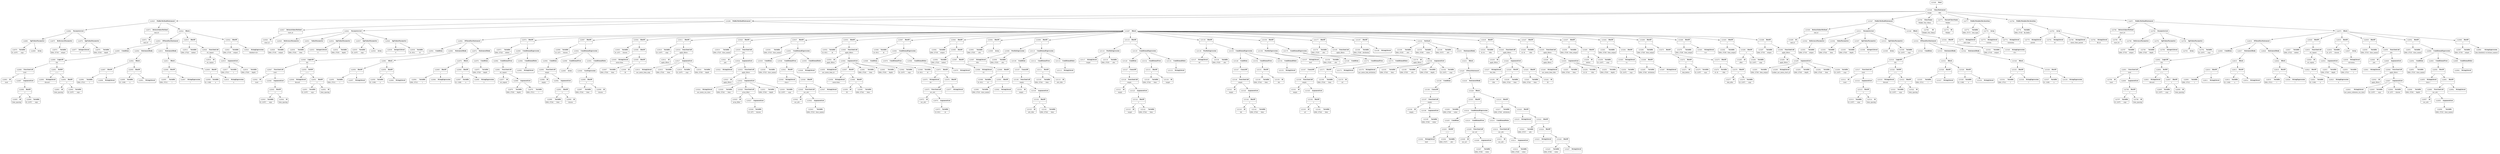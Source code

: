 digraph ast {
node [shape=none];
122881 [label=<<TABLE border='1' cellspacing='0' cellpadding='10' style='rounded' ><TR><TD border='0'>122881</TD><TD border='0'><B>OptValueParameter</B></TD></TR></TABLE>>];
122881 -> 122879 [weight=2];
122881 -> 122880 [weight=2];
122880 [label=<<TABLE border='1' cellspacing='0' cellpadding='10' style='rounded' ><TR><TD border='0'>122880</TD><TD border='0'><B>Array</B></TD></TR></TABLE>>];
122883 [label=<<TABLE border='1' cellspacing='0' cellpadding='10' style='rounded' ><TR><TD border='0'>122883</TD><TD border='0'><B>Id</B></TD></TR><HR/><TR><TD border='0' cellpadding='5' colspan='2'>isset</TD></TR></TABLE>>];
122882 [label=<<TABLE border='1' cellspacing='0' cellpadding='10' style='rounded' ><TR><TD border='0'>122882</TD><TD border='0'><B>ParameterList</B></TD></TR></TABLE>>];
122882 -> 122875 [weight=2];
122882 -> 122878 [weight=2];
122882 -> 122881 [weight=2];
122885 [label=<<TABLE border='1' cellspacing='0' cellpadding='10' style='rounded' ><TR><TD border='0'>122885</TD><TD border='0'><B>Id</B></TD></TR><HR/><TR><TD border='0' cellpadding='5' colspan='2'>item_spacing</TD></TR></TABLE>>];
122884 [label=<<TABLE border='1' cellspacing='0' cellpadding='10' style='rounded' ><TR><TD border='0'>122884</TD><TD border='0'><B>Variable</B></TD></TR><HR/><TR><TD border='0' cellpadding='5'>(0, 2197)</TD><TD border='0' cellpadding='5'>args</TD></TR></TABLE>>];
122887 [label=<<TABLE border='1' cellspacing='0' cellpadding='10' style='rounded' ><TR><TD border='0'>122887</TD><TD border='0'><B>ArgumentList</B></TD></TR></TABLE>>];
122887 -> 122886 [weight=2];
122886 [label=<<TABLE border='1' cellspacing='0' cellpadding='10' style='rounded' ><TR><TD border='0'>122886</TD><TD border='0'><B>BinOP</B></TD></TR><HR/><TR><TD border='0' cellpadding='5' colspan='2'>-&gt;</TD></TR></TABLE>>];
122886 -> 122884 [weight=2];
122886 -> 122885 [weight=2];
122889 [label=<<TABLE border='1' cellspacing='0' cellpadding='10' style='rounded' ><TR><TD border='0'>122889</TD><TD border='0'><B>LogicOP</B></TD></TR><HR/><TR><TD border='0' cellpadding='5' colspan='2'>&amp;&amp;</TD></TR></TABLE>>];
122889 -> 122888 [weight=2];
122889 -> 122891 [weight=2];
122888 [label=<<TABLE border='1' cellspacing='0' cellpadding='10' style='rounded' ><TR><TD border='0'>122888</TD><TD border='0'><B>FunctionCall</B></TD></TR><HR/><TR><TD border='0' cellpadding='5' colspan='2'>isset</TD></TR></TABLE>>];
122888 -> 122883 [weight=2];
122888 -> 122887 [weight=2];
122891 [label=<<TABLE border='1' cellspacing='0' cellpadding='10' style='rounded' ><TR><TD border='0'>122891</TD><TD border='0'><B>RelOP</B></TD></TR><HR/><TR><TD border='0' cellpadding='5' colspan='2'>===</TD></TR></TABLE>>];
122891 -> 122890 [weight=2];
122891 -> 122894 [weight=2];
122890 [label=<<TABLE border='1' cellspacing='0' cellpadding='10' style='rounded' ><TR><TD border='0'>122890</TD><TD border='0'><B>StringLiteral</B></TD></TR><HR/><TR><TD border='0' cellpadding='5' colspan='2'>discard</TD></TR></TABLE>>];
122893 [label=<<TABLE border='1' cellspacing='0' cellpadding='10' style='rounded' ><TR><TD border='0'>122893</TD><TD border='0'><B>Id</B></TD></TR><HR/><TR><TD border='0' cellpadding='5' colspan='2'>item_spacing</TD></TR></TABLE>>];
122892 [label=<<TABLE border='1' cellspacing='0' cellpadding='10' style='rounded' ><TR><TD border='0'>122892</TD><TD border='0'><B>Variable</B></TD></TR><HR/><TR><TD border='0' cellpadding='5'>(0, 2197)</TD><TD border='0' cellpadding='5'>args</TD></TR></TABLE>>];
122895 [label=<<TABLE border='1' cellspacing='0' cellpadding='10' style='rounded' ><TR><TD border='0'>122895</TD><TD border='0'><B>Condition</B></TD></TR></TABLE>>];
122895 -> 122889 [weight=2];
122894 [label=<<TABLE border='1' cellspacing='0' cellpadding='10' style='rounded' ><TR><TD border='0'>122894</TD><TD border='0'><B>BinOP</B></TD></TR><HR/><TR><TD border='0' cellpadding='5' colspan='2'>-&gt;</TD></TR></TABLE>>];
122894 -> 122892 [weight=2];
122894 -> 122893 [weight=2];
122897 [label=<<TABLE border='1' cellspacing='0' cellpadding='10' style='rounded' ><TR><TD border='0'>122897</TD><TD border='0'><B>BinOP</B></TD></TR><HR/><TR><TD border='0' cellpadding='5' colspan='2'>=</TD></TR></TABLE>>];
122897 -> 122896 [weight=2];
122897 -> 122898 [weight=2];
122896 [label=<<TABLE border='1' cellspacing='0' cellpadding='10' style='rounded' ><TR><TD border='0'>122896</TD><TD border='0'><B>Variable</B></TD></TR><HR/><TR><TD border='0' cellpadding='5'>(664, 2721)</TD><TD border='0' cellpadding='5'>t</TD></TR></TABLE>>];
122899 [label=<<TABLE border='1' cellspacing='0' cellpadding='10' style='rounded' ><TR><TD border='0'>122899</TD><TD border='0'><B>Variable</B></TD></TR><HR/><TR><TD border='0' cellpadding='5'>(0, 1168)</TD><TD border='0' cellpadding='5'>n</TD></TR></TABLE>>];
122898 [label=<<TABLE border='1' cellspacing='0' cellpadding='10' style='rounded' ><TR><TD border='0'>122898</TD><TD border='0'><B>StringLiteral</B></TD></TR><HR/><TR><TD border='0' cellpadding='5' colspan='2'></TD></TR></TABLE>>];
122901 [label=<<TABLE border='1' cellspacing='0' cellpadding='10' style='rounded' ><TR><TD border='0'>122901</TD><TD border='0'><B>StringLiteral</B></TD></TR><HR/><TR><TD border='0' cellpadding='5' colspan='2'></TD></TR></TABLE>>];
122900 [label=<<TABLE border='1' cellspacing='0' cellpadding='10' style='rounded' ><TR><TD border='0'>122900</TD><TD border='0'><B>BinOP</B></TD></TR><HR/><TR><TD border='0' cellpadding='5' colspan='2'>=</TD></TR></TABLE>>];
122900 -> 122899 [weight=2];
122900 -> 122901 [weight=2];
122903 [label=<<TABLE border='1' cellspacing='0' cellpadding='10' style='rounded' ><TR><TD border='0'>122903</TD><TD border='0'><B>IfThenElseStatement</B></TD></TR></TABLE>>];
122903 -> 122895 [weight=2];
122903 -> 122904 [weight=2];
122903 -> 122913 [weight=2];
122902 [label=<<TABLE border='1' cellspacing='0' cellpadding='10' style='rounded' ><TR><TD border='0'>122902</TD><TD border='0'><B>Block</B></TD></TR></TABLE>>];
122902 -> 122897 [weight=2];
122902 -> 122900 [weight=2];
122905 [label=<<TABLE border='1' cellspacing='0' cellpadding='10' style='rounded' ><TR><TD border='0'>122905</TD><TD border='0'><B>Variable</B></TD></TR><HR/><TR><TD border='0' cellpadding='5'>(664, 2721)</TD><TD border='0' cellpadding='5'>t</TD></TR></TABLE>>];
122904 [label=<<TABLE border='1' cellspacing='0' cellpadding='10' style='rounded' ><TR><TD border='0'>122904</TD><TD border='0'><B>StatementBody</B></TD></TR></TABLE>>];
122904 -> 122902 [weight=2];
122907 [label=<<TABLE border='1' cellspacing='0' cellpadding='10' style='rounded' ><TR><TD border='0'>122907</TD><TD border='0'><B>StringExpression</B></TD></TR><HR/><TR><TD border='0' cellpadding='5' colspan='2'>t</TD></TR></TABLE>>];
122906 [label=<<TABLE border='1' cellspacing='0' cellpadding='10' style='rounded' ><TR><TD border='0'>122906</TD><TD border='0'><B>BinOP</B></TD></TR><HR/><TR><TD border='0' cellpadding='5' colspan='2'>=</TD></TR></TABLE>>];
122906 -> 122905 [weight=2];
122906 -> 122907 [weight=2];
122909 [label=<<TABLE border='1' cellspacing='0' cellpadding='10' style='rounded' ><TR><TD border='0'>122909</TD><TD border='0'><B>BinOP</B></TD></TR><HR/><TR><TD border='0' cellpadding='5' colspan='2'>=</TD></TR></TABLE>>];
122909 -> 122908 [weight=2];
122909 -> 122910 [weight=2];
122908 [label=<<TABLE border='1' cellspacing='0' cellpadding='10' style='rounded' ><TR><TD border='0'>122908</TD><TD border='0'><B>Variable</B></TD></TR><HR/><TR><TD border='0' cellpadding='5'>(0, 1168)</TD><TD border='0' cellpadding='5'>n</TD></TR></TABLE>>];
122911 [label=<<TABLE border='1' cellspacing='0' cellpadding='10' style='rounded' ><TR><TD border='0'>122911</TD><TD border='0'><B>Block</B></TD></TR></TABLE>>];
122911 -> 122906 [weight=2];
122911 -> 122909 [weight=2];
122910 [label=<<TABLE border='1' cellspacing='0' cellpadding='10' style='rounded' ><TR><TD border='0'>122910</TD><TD border='0'><B>StringExpression</B></TD></TR><HR/><TR><TD border='0' cellpadding='5' colspan='2'>n</TD></TR></TABLE>>];
122913 [label=<<TABLE border='1' cellspacing='0' cellpadding='10' style='rounded' ><TR><TD border='0'>122913</TD><TD border='0'><B>StatementBody</B></TD></TR></TABLE>>];
122913 -> 122911 [weight=2];
122915 [label=<<TABLE border='1' cellspacing='0' cellpadding='10' style='rounded' ><TR><TD border='0'>122915</TD><TD border='0'><B>BinOP</B></TD></TR><HR/><TR><TD border='0' cellpadding='5' colspan='2'>=</TD></TR></TABLE>>];
122915 -> 122914 [weight=2];
122915 -> 122920 [weight=2];
122914 [label=<<TABLE border='1' cellspacing='0' cellpadding='10' style='rounded' ><TR><TD border='0'>122914</TD><TD border='0'><B>Variable</B></TD></TR><HR/><TR><TD border='0' cellpadding='5'>(664, 2722)</TD><TD border='0' cellpadding='5'>indent</TD></TR></TABLE>>];
122917 [label=<<TABLE border='1' cellspacing='0' cellpadding='10' style='rounded' ><TR><TD border='0'>122917</TD><TD border='0'><B>Variable</B></TD></TR><HR/><TR><TD border='0' cellpadding='5'>(664, 2721)</TD><TD border='0' cellpadding='5'>t</TD></TR></TABLE>>];
122916 [label=<<TABLE border='1' cellspacing='0' cellpadding='10' style='rounded' ><TR><TD border='0'>122916</TD><TD border='0'><B>Id</B></TD></TR><HR/><TR><TD border='0' cellpadding='5' colspan='2'>str_repeat</TD></TR></TABLE>>];
122919 [label=<<TABLE border='1' cellspacing='0' cellpadding='10' style='rounded' ><TR><TD border='0'>122919</TD><TD border='0'><B>ArgumentList</B></TD></TR></TABLE>>];
122919 -> 122917 [weight=2];
122919 -> 122918 [weight=2];
122918 [label=<<TABLE border='1' cellspacing='0' cellpadding='10' style='rounded' ><TR><TD border='0'>122918</TD><TD border='0'><B>Variable</B></TD></TR><HR/><TR><TD border='0' cellpadding='5'>(664, 2720)</TD><TD border='0' cellpadding='5'>depth</TD></TR></TABLE>>];
122921 [label=<<TABLE border='1' cellspacing='0' cellpadding='10' style='rounded' ><TR><TD border='0'>122921</TD><TD border='0'><B>Variable</B></TD></TR><HR/><TR><TD border='0' cellpadding='5'>(664, 2719)</TD><TD border='0' cellpadding='5'>output</TD></TR></TABLE>>];
122920 [label=<<TABLE border='1' cellspacing='0' cellpadding='10' style='rounded' ><TR><TD border='0'>122920</TD><TD border='0'><B>FunctionCall</B></TD></TR><HR/><TR><TD border='0' cellpadding='5' colspan='2'>str_repeat</TD></TR></TABLE>>];
122920 -> 122916 [weight=2];
122920 -> 122919 [weight=2];
122923 [label=<<TABLE border='1' cellspacing='0' cellpadding='10' style='rounded' ><TR><TD border='0'>122923</TD><TD border='0'><B>StringExpression</B></TD></TR><HR/><TR><TD border='0' cellpadding='5' colspan='2'>$indent&lt;ul&gt;</TD></TR></TABLE>>];
122922 [label=<<TABLE border='1' cellspacing='0' cellpadding='10' style='rounded' ><TR><TD border='0'>122922</TD><TD border='0'><B>BinOP</B></TD></TR><HR/><TR><TD border='0' cellpadding='5' colspan='2'>.=</TD></TR></TABLE>>];
122922 -> 122921 [weight=2];
122922 -> 122923 [weight=2];
122925 [label=<<TABLE border='1' cellspacing='0' cellpadding='10' style='rounded' ><TR><TD border='0'>122925</TD><TD border='0'><B>PublicMethodStatement</B></TD></TR></TABLE>>];
122925 -> 122873 [weight=2];
122925 -> 122882 [weight=2];
122925 -> 122924 [weight=2];
122924 [label=<<TABLE border='1' cellspacing='0' cellpadding='10' style='rounded' ><TR><TD border='0'>122924</TD><TD border='0'><B>Block</B></TD></TR></TABLE>>];
122924 -> 122903 [weight=2];
122924 -> 122915 [weight=2];
122924 -> 122922 [weight=2];
122927 [label=<<TABLE border='1' cellspacing='0' cellpadding='10' style='rounded' ><TR><TD border='0'>122927</TD><TD border='0'><B>ReturnValueMethod</B></TD></TR><HR/><TR><TD border='0' cellpadding='5' colspan='2'>start_el</TD></TR></TABLE>>];
122927 -> 122926 [weight=2];
122926 [label=<<TABLE border='1' cellspacing='0' cellpadding='10' style='rounded' ><TR><TD border='0'>122926</TD><TD border='0'><B>Id</B></TD></TR><HR/><TR><TD border='0' cellpadding='5' colspan='2'>start_el</TD></TR></TABLE>>];
122929 [label=<<TABLE border='1' cellspacing='0' cellpadding='10' style='rounded' ><TR><TD border='0'>122929</TD><TD border='0'><B>ReferenceParameter</B></TD></TR></TABLE>>];
122929 -> 122928 [weight=2];
122928 [label=<<TABLE border='1' cellspacing='0' cellpadding='10' style='rounded' ><TR><TD border='0'>122928</TD><TD border='0'><B>Variable</B></TD></TR><HR/><TR><TD border='0' cellpadding='5'>(664, 2719)</TD><TD border='0' cellpadding='5'>output</TD></TR></TABLE>>];
122931 [label=<<TABLE border='1' cellspacing='0' cellpadding='10' style='rounded' ><TR><TD border='0'>122931</TD><TD border='0'><B>ValueParameter</B></TD></TR></TABLE>>];
122931 -> 122930 [weight=2];
122930 [label=<<TABLE border='1' cellspacing='0' cellpadding='10' style='rounded' ><TR><TD border='0'>122930</TD><TD border='0'><B>Variable</B></TD></TR><HR/><TR><TD border='0' cellpadding='5'>(664, 2724)</TD><TD border='0' cellpadding='5'>item</TD></TR></TABLE>>];
122933 [label=<<TABLE border='1' cellspacing='0' cellpadding='10' style='rounded' ><TR><TD border='0'>122933</TD><TD border='0'><B>IntegerLiteral</B></TD></TR><HR/><TR><TD border='0' cellpadding='5' colspan='2'>0</TD></TR></TABLE>>];
122932 [label=<<TABLE border='1' cellspacing='0' cellpadding='10' style='rounded' ><TR><TD border='0'>122932</TD><TD border='0'><B>Variable</B></TD></TR><HR/><TR><TD border='0' cellpadding='5'>(664, 2720)</TD><TD border='0' cellpadding='5'>depth</TD></TR></TABLE>>];
122935 [label=<<TABLE border='1' cellspacing='0' cellpadding='10' style='rounded' ><TR><TD border='0'>122935</TD><TD border='0'><B>Variable</B></TD></TR><HR/><TR><TD border='0' cellpadding='5'>(0, 2197)</TD><TD border='0' cellpadding='5'>args</TD></TR></TABLE>>];
122934 [label=<<TABLE border='1' cellspacing='0' cellpadding='10' style='rounded' ><TR><TD border='0'>122934</TD><TD border='0'><B>OptValueParameter</B></TD></TR></TABLE>>];
122934 -> 122932 [weight=2];
122934 -> 122933 [weight=2];
122937 [label=<<TABLE border='1' cellspacing='0' cellpadding='10' style='rounded' ><TR><TD border='0'>122937</TD><TD border='0'><B>OptValueParameter</B></TD></TR></TABLE>>];
122937 -> 122935 [weight=2];
122937 -> 122936 [weight=2];
122936 [label=<<TABLE border='1' cellspacing='0' cellpadding='10' style='rounded' ><TR><TD border='0'>122936</TD><TD border='0'><B>Array</B></TD></TR></TABLE>>];
122939 [label=<<TABLE border='1' cellspacing='0' cellpadding='10' style='rounded' ><TR><TD border='0'>122939</TD><TD border='0'><B>IntegerLiteral</B></TD></TR><HR/><TR><TD border='0' cellpadding='5' colspan='2'>0</TD></TR></TABLE>>];
122938 [label=<<TABLE border='1' cellspacing='0' cellpadding='10' style='rounded' ><TR><TD border='0'>122938</TD><TD border='0'><B>Variable</B></TD></TR><HR/><TR><TD border='0' cellpadding='5'>(0, 831)</TD><TD border='0' cellpadding='5'>id</TD></TR></TABLE>>];
122941 [label=<<TABLE border='1' cellspacing='0' cellpadding='10' style='rounded' ><TR><TD border='0'>122941</TD><TD border='0'><B>ParameterList</B></TD></TR></TABLE>>];
122941 -> 122929 [weight=2];
122941 -> 122931 [weight=2];
122941 -> 122934 [weight=2];
122941 -> 122937 [weight=2];
122941 -> 122940 [weight=2];
122940 [label=<<TABLE border='1' cellspacing='0' cellpadding='10' style='rounded' ><TR><TD border='0'>122940</TD><TD border='0'><B>OptValueParameter</B></TD></TR></TABLE>>];
122940 -> 122938 [weight=2];
122940 -> 122939 [weight=2];
122943 [label=<<TABLE border='1' cellspacing='0' cellpadding='10' style='rounded' ><TR><TD border='0'>122943</TD><TD border='0'><B>Variable</B></TD></TR><HR/><TR><TD border='0' cellpadding='5'>(0, 2197)</TD><TD border='0' cellpadding='5'>args</TD></TR></TABLE>>];
122942 [label=<<TABLE border='1' cellspacing='0' cellpadding='10' style='rounded' ><TR><TD border='0'>122942</TD><TD border='0'><B>Id</B></TD></TR><HR/><TR><TD border='0' cellpadding='5' colspan='2'>isset</TD></TR></TABLE>>];
122945 [label=<<TABLE border='1' cellspacing='0' cellpadding='10' style='rounded' ><TR><TD border='0'>122945</TD><TD border='0'><B>BinOP</B></TD></TR><HR/><TR><TD border='0' cellpadding='5' colspan='2'>-&gt;</TD></TR></TABLE>>];
122945 -> 122943 [weight=2];
122945 -> 122944 [weight=2];
122944 [label=<<TABLE border='1' cellspacing='0' cellpadding='10' style='rounded' ><TR><TD border='0'>122944</TD><TD border='0'><B>Id</B></TD></TR><HR/><TR><TD border='0' cellpadding='5' colspan='2'>item_spacing</TD></TR></TABLE>>];
122947 [label=<<TABLE border='1' cellspacing='0' cellpadding='10' style='rounded' ><TR><TD border='0'>122947</TD><TD border='0'><B>FunctionCall</B></TD></TR><HR/><TR><TD border='0' cellpadding='5' colspan='2'>isset</TD></TR></TABLE>>];
122947 -> 122942 [weight=2];
122947 -> 122946 [weight=2];
122946 [label=<<TABLE border='1' cellspacing='0' cellpadding='10' style='rounded' ><TR><TD border='0'>122946</TD><TD border='0'><B>ArgumentList</B></TD></TR></TABLE>>];
122946 -> 122945 [weight=2];
122949 [label=<<TABLE border='1' cellspacing='0' cellpadding='10' style='rounded' ><TR><TD border='0'>122949</TD><TD border='0'><B>StringLiteral</B></TD></TR><HR/><TR><TD border='0' cellpadding='5' colspan='2'>discard</TD></TR></TABLE>>];
122948 [label=<<TABLE border='1' cellspacing='0' cellpadding='10' style='rounded' ><TR><TD border='0'>122948</TD><TD border='0'><B>LogicOP</B></TD></TR><HR/><TR><TD border='0' cellpadding='5' colspan='2'>&amp;&amp;</TD></TR></TABLE>>];
122948 -> 122947 [weight=2];
122948 -> 122950 [weight=2];
122951 [label=<<TABLE border='1' cellspacing='0' cellpadding='10' style='rounded' ><TR><TD border='0'>122951</TD><TD border='0'><B>Variable</B></TD></TR><HR/><TR><TD border='0' cellpadding='5'>(0, 2197)</TD><TD border='0' cellpadding='5'>args</TD></TR></TABLE>>];
122950 [label=<<TABLE border='1' cellspacing='0' cellpadding='10' style='rounded' ><TR><TD border='0'>122950</TD><TD border='0'><B>RelOP</B></TD></TR><HR/><TR><TD border='0' cellpadding='5' colspan='2'>===</TD></TR></TABLE>>];
122950 -> 122949 [weight=2];
122950 -> 122953 [weight=2];
122953 [label=<<TABLE border='1' cellspacing='0' cellpadding='10' style='rounded' ><TR><TD border='0'>122953</TD><TD border='0'><B>BinOP</B></TD></TR><HR/><TR><TD border='0' cellpadding='5' colspan='2'>-&gt;</TD></TR></TABLE>>];
122953 -> 122951 [weight=2];
122953 -> 122952 [weight=2];
122952 [label=<<TABLE border='1' cellspacing='0' cellpadding='10' style='rounded' ><TR><TD border='0'>122952</TD><TD border='0'><B>Id</B></TD></TR><HR/><TR><TD border='0' cellpadding='5' colspan='2'>item_spacing</TD></TR></TABLE>>];
122955 [label=<<TABLE border='1' cellspacing='0' cellpadding='10' style='rounded' ><TR><TD border='0'>122955</TD><TD border='0'><B>Variable</B></TD></TR><HR/><TR><TD border='0' cellpadding='5'>(664, 2721)</TD><TD border='0' cellpadding='5'>t</TD></TR></TABLE>>];
122954 [label=<<TABLE border='1' cellspacing='0' cellpadding='10' style='rounded' ><TR><TD border='0'>122954</TD><TD border='0'><B>Condition</B></TD></TR></TABLE>>];
122954 -> 122948 [weight=2];
122957 [label=<<TABLE border='1' cellspacing='0' cellpadding='10' style='rounded' ><TR><TD border='0'>122957</TD><TD border='0'><B>StringLiteral</B></TD></TR><HR/><TR><TD border='0' cellpadding='5' colspan='2'></TD></TR></TABLE>>];
122956 [label=<<TABLE border='1' cellspacing='0' cellpadding='10' style='rounded' ><TR><TD border='0'>122956</TD><TD border='0'><B>BinOP</B></TD></TR><HR/><TR><TD border='0' cellpadding='5' colspan='2'>=</TD></TR></TABLE>>];
122956 -> 122955 [weight=2];
122956 -> 122957 [weight=2];
122959 [label=<<TABLE border='1' cellspacing='0' cellpadding='10' style='rounded' ><TR><TD border='0'>122959</TD><TD border='0'><B>BinOP</B></TD></TR><HR/><TR><TD border='0' cellpadding='5' colspan='2'>=</TD></TR></TABLE>>];
122959 -> 122958 [weight=2];
122959 -> 122960 [weight=2];
122958 [label=<<TABLE border='1' cellspacing='0' cellpadding='10' style='rounded' ><TR><TD border='0'>122958</TD><TD border='0'><B>Variable</B></TD></TR><HR/><TR><TD border='0' cellpadding='5'>(0, 1168)</TD><TD border='0' cellpadding='5'>n</TD></TR></TABLE>>];
122961 [label=<<TABLE border='1' cellspacing='0' cellpadding='10' style='rounded' ><TR><TD border='0'>122961</TD><TD border='0'><B>Block</B></TD></TR></TABLE>>];
122961 -> 122956 [weight=2];
122961 -> 122959 [weight=2];
122960 [label=<<TABLE border='1' cellspacing='0' cellpadding='10' style='rounded' ><TR><TD border='0'>122960</TD><TD border='0'><B>StringLiteral</B></TD></TR><HR/><TR><TD border='0' cellpadding='5' colspan='2'></TD></TR></TABLE>>];
122963 [label=<<TABLE border='1' cellspacing='0' cellpadding='10' style='rounded' ><TR><TD border='0'>122963</TD><TD border='0'><B>StatementBody</B></TD></TR></TABLE>>];
122963 -> 122961 [weight=2];
122962 [label=<<TABLE border='1' cellspacing='0' cellpadding='10' style='rounded' ><TR><TD border='0'>122962</TD><TD border='0'><B>IfThenElseStatement</B></TD></TR></TABLE>>];
122962 -> 122954 [weight=2];
122962 -> 122963 [weight=2];
122962 -> 122972 [weight=2];
122965 [label=<<TABLE border='1' cellspacing='0' cellpadding='10' style='rounded' ><TR><TD border='0'>122965</TD><TD border='0'><B>BinOP</B></TD></TR><HR/><TR><TD border='0' cellpadding='5' colspan='2'>=</TD></TR></TABLE>>];
122965 -> 122964 [weight=2];
122965 -> 122966 [weight=2];
122964 [label=<<TABLE border='1' cellspacing='0' cellpadding='10' style='rounded' ><TR><TD border='0'>122964</TD><TD border='0'><B>Variable</B></TD></TR><HR/><TR><TD border='0' cellpadding='5'>(664, 2721)</TD><TD border='0' cellpadding='5'>t</TD></TR></TABLE>>];
122967 [label=<<TABLE border='1' cellspacing='0' cellpadding='10' style='rounded' ><TR><TD border='0'>122967</TD><TD border='0'><B>Variable</B></TD></TR><HR/><TR><TD border='0' cellpadding='5'>(0, 1168)</TD><TD border='0' cellpadding='5'>n</TD></TR></TABLE>>];
122966 [label=<<TABLE border='1' cellspacing='0' cellpadding='10' style='rounded' ><TR><TD border='0'>122966</TD><TD border='0'><B>StringExpression</B></TD></TR><HR/><TR><TD border='0' cellpadding='5' colspan='2'>t</TD></TR></TABLE>>];
122969 [label=<<TABLE border='1' cellspacing='0' cellpadding='10' style='rounded' ><TR><TD border='0'>122969</TD><TD border='0'><B>StringExpression</B></TD></TR><HR/><TR><TD border='0' cellpadding='5' colspan='2'>n</TD></TR></TABLE>>];
122968 [label=<<TABLE border='1' cellspacing='0' cellpadding='10' style='rounded' ><TR><TD border='0'>122968</TD><TD border='0'><B>BinOP</B></TD></TR><HR/><TR><TD border='0' cellpadding='5' colspan='2'>=</TD></TR></TABLE>>];
122968 -> 122967 [weight=2];
122968 -> 122969 [weight=2];
122970 [label=<<TABLE border='1' cellspacing='0' cellpadding='10' style='rounded' ><TR><TD border='0'>122970</TD><TD border='0'><B>Block</B></TD></TR></TABLE>>];
122970 -> 122965 [weight=2];
122970 -> 122968 [weight=2];
122973 [label=<<TABLE border='1' cellspacing='0' cellpadding='10' style='rounded' ><TR><TD border='0'>122973</TD><TD border='0'><B>Variable</B></TD></TR><HR/><TR><TD border='0' cellpadding='5'>(664, 2722)</TD><TD border='0' cellpadding='5'>indent</TD></TR></TABLE>>];
122972 [label=<<TABLE border='1' cellspacing='0' cellpadding='10' style='rounded' ><TR><TD border='0'>122972</TD><TD border='0'><B>StatementBody</B></TD></TR></TABLE>>];
122972 -> 122970 [weight=2];
122975 [label=<<TABLE border='1' cellspacing='0' cellpadding='10' style='rounded' ><TR><TD border='0'>122975</TD><TD border='0'><B>Variable</B></TD></TR><HR/><TR><TD border='0' cellpadding='5'>(664, 2720)</TD><TD border='0' cellpadding='5'>depth</TD></TR></TABLE>>];
122974 [label=<<TABLE border='1' cellspacing='0' cellpadding='10' style='rounded' ><TR><TD border='0'>122974</TD><TD border='0'><B>BinOP</B></TD></TR><HR/><TR><TD border='0' cellpadding='5' colspan='2'>=</TD></TR></TABLE>>];
122974 -> 122973 [weight=2];
122974 -> 122985 [weight=2];
122977 [label=<<TABLE border='1' cellspacing='0' cellpadding='10' style='rounded' ><TR><TD border='0'>122977</TD><TD border='0'><B>Id</B></TD></TR><HR/><TR><TD border='0' cellpadding='5' colspan='2'>str_repeat</TD></TR></TABLE>>];
122976 [label=<<TABLE border='1' cellspacing='0' cellpadding='10' style='rounded' ><TR><TD border='0'>122976</TD><TD border='0'><B>Condition</B></TD></TR></TABLE>>];
122976 -> 122975 [weight=2];
122979 [label=<<TABLE border='1' cellspacing='0' cellpadding='10' style='rounded' ><TR><TD border='0'>122979</TD><TD border='0'><B>Variable</B></TD></TR><HR/><TR><TD border='0' cellpadding='5'>(664, 2720)</TD><TD border='0' cellpadding='5'>depth</TD></TR></TABLE>>];
122978 [label=<<TABLE border='1' cellspacing='0' cellpadding='10' style='rounded' ><TR><TD border='0'>122978</TD><TD border='0'><B>Variable</B></TD></TR><HR/><TR><TD border='0' cellpadding='5'>(664, 2721)</TD><TD border='0' cellpadding='5'>t</TD></TR></TABLE>>];
122981 [label=<<TABLE border='1' cellspacing='0' cellpadding='10' style='rounded' ><TR><TD border='0'>122981</TD><TD border='0'><B>FunctionCall</B></TD></TR><HR/><TR><TD border='0' cellpadding='5' colspan='2'>str_repeat</TD></TR></TABLE>>];
122981 -> 122977 [weight=2];
122981 -> 122980 [weight=2];
122980 [label=<<TABLE border='1' cellspacing='0' cellpadding='10' style='rounded' ><TR><TD border='0'>122980</TD><TD border='0'><B>ArgumentList</B></TD></TR></TABLE>>];
122980 -> 122978 [weight=2];
122980 -> 122979 [weight=2];
122983 [label=<<TABLE border='1' cellspacing='0' cellpadding='10' style='rounded' ><TR><TD border='0'>122983</TD><TD border='0'><B>StringLiteral</B></TD></TR><HR/><TR><TD border='0' cellpadding='5' colspan='2'></TD></TR></TABLE>>];
122982 [label=<<TABLE border='1' cellspacing='0' cellpadding='10' style='rounded' ><TR><TD border='0'>122982</TD><TD border='0'><B>ConditionalTrue</B></TD></TR></TABLE>>];
122982 -> 122981 [weight=2];
122985 [label=<<TABLE border='1' cellspacing='0' cellpadding='10' style='rounded' ><TR><TD border='0'>122985</TD><TD border='0'><B>ConditionalExpression</B></TD></TR></TABLE>>];
122985 -> 122976 [weight=2];
122985 -> 122982 [weight=2];
122985 -> 122984 [weight=2];
122984 [label=<<TABLE border='1' cellspacing='0' cellpadding='10' style='rounded' ><TR><TD border='0'>122984</TD><TD border='0'><B>ConditionalFalse</B></TD></TR></TABLE>>];
122984 -> 122983 [weight=2];
122987 [label=<<TABLE border='1' cellspacing='0' cellpadding='10' style='rounded' ><TR><TD border='0'>122987</TD><TD border='0'><B>BinOP</B></TD></TR><HR/><TR><TD border='0' cellpadding='5' colspan='2'>=</TD></TR></TABLE>>];
122987 -> 122986 [weight=2];
122987 -> 123002 [weight=2];
122986 [label=<<TABLE border='1' cellspacing='0' cellpadding='10' style='rounded' ><TR><TD border='0'>122986</TD><TD border='0'><B>Variable</B></TD></TR><HR/><TR><TD border='0' cellpadding='5'>(0, 237)</TD><TD border='0' cellpadding='5'>classes</TD></TR></TABLE>>];
122989 [label=<<TABLE border='1' cellspacing='0' cellpadding='10' style='rounded' ><TR><TD border='0'>122989</TD><TD border='0'><B>Variable</B></TD></TR><HR/><TR><TD border='0' cellpadding='5'>(664, 2724)</TD><TD border='0' cellpadding='5'>item</TD></TR></TABLE>>];
122988 [label=<<TABLE border='1' cellspacing='0' cellpadding='10' style='rounded' ><TR><TD border='0'>122988</TD><TD border='0'><B>Id</B></TD></TR><HR/><TR><TD border='0' cellpadding='5' colspan='2'>empty</TD></TR></TABLE>>];
122991 [label=<<TABLE border='1' cellspacing='0' cellpadding='10' style='rounded' ><TR><TD border='0'>122991</TD><TD border='0'><B>BinOP</B></TD></TR><HR/><TR><TD border='0' cellpadding='5' colspan='2'>-&gt;</TD></TR></TABLE>>];
122991 -> 122989 [weight=2];
122991 -> 122990 [weight=2];
122990 [label=<<TABLE border='1' cellspacing='0' cellpadding='10' style='rounded' ><TR><TD border='0'>122990</TD><TD border='0'><B>Id</B></TD></TR><HR/><TR><TD border='0' cellpadding='5' colspan='2'>classes</TD></TR></TABLE>>];
122993 [label=<<TABLE border='1' cellspacing='0' cellpadding='10' style='rounded' ><TR><TD border='0'>122993</TD><TD border='0'><B>FunctionCall</B></TD></TR><HR/><TR><TD border='0' cellpadding='5' colspan='2'>empty</TD></TR></TABLE>>];
122993 -> 122988 [weight=2];
122993 -> 122992 [weight=2];
122992 [label=<<TABLE border='1' cellspacing='0' cellpadding='10' style='rounded' ><TR><TD border='0'>122992</TD><TD border='0'><B>ArgumentList</B></TD></TR></TABLE>>];
122992 -> 122991 [weight=2];
122995 [label=<<TABLE border='1' cellspacing='0' cellpadding='10' style='rounded' ><TR><TD border='0'>122995</TD><TD border='0'><B>Array</B></TD></TR></TABLE>>];
122994 [label=<<TABLE border='1' cellspacing='0' cellpadding='10' style='rounded' ><TR><TD border='0'>122994</TD><TD border='0'><B>Condition</B></TD></TR></TABLE>>];
122994 -> 122993 [weight=2];
122997 [label=<<TABLE border='1' cellspacing='0' cellpadding='10' style='rounded' ><TR><TD border='0'>122997</TD><TD border='0'><B>Variable</B></TD></TR><HR/><TR><TD border='0' cellpadding='5'>(664, 2724)</TD><TD border='0' cellpadding='5'>item</TD></TR></TABLE>>];
122996 [label=<<TABLE border='1' cellspacing='0' cellpadding='10' style='rounded' ><TR><TD border='0'>122996</TD><TD border='0'><B>ConditionalTrue</B></TD></TR></TABLE>>];
122996 -> 122995 [weight=2];
122999 [label=<<TABLE border='1' cellspacing='0' cellpadding='10' style='rounded' ><TR><TD border='0'>122999</TD><TD border='0'><B>BinOP</B></TD></TR><HR/><TR><TD border='0' cellpadding='5' colspan='2'>-&gt;</TD></TR></TABLE>>];
122999 -> 122997 [weight=2];
122999 -> 122998 [weight=2];
122998 [label=<<TABLE border='1' cellspacing='0' cellpadding='10' style='rounded' ><TR><TD border='0'>122998</TD><TD border='0'><B>Id</B></TD></TR><HR/><TR><TD border='0' cellpadding='5' colspan='2'>classes</TD></TR></TABLE>>];
123001 [label=<<TABLE border='1' cellspacing='0' cellpadding='10' style='rounded' ><TR><TD border='0'>123001</TD><TD border='0'><B>ConditionalFalse</B></TD></TR></TABLE>>];
123001 -> 123000 [weight=2];
123000 [label=<<TABLE border='1' cellspacing='0' cellpadding='10' style='rounded' ><TR><TD border='0'>123000</TD><TD border='0'><B>CastExpression</B></TD></TR></TABLE>>];
123000 -> 122999 [weight=2];
123003 [label=<<TABLE border='1' cellspacing='0' cellpadding='10' style='rounded' ><TR><TD border='0'>123003</TD><TD border='0'><B>Variable</B></TD></TR><HR/><TR><TD border='0' cellpadding='5'>(0, 237)</TD><TD border='0' cellpadding='5'>classes</TD></TR></TABLE>>];
123002 [label=<<TABLE border='1' cellspacing='0' cellpadding='10' style='rounded' ><TR><TD border='0'>123002</TD><TD border='0'><B>ConditionalExpression</B></TD></TR></TABLE>>];
123002 -> 122994 [weight=2];
123002 -> 122996 [weight=2];
123002 -> 123001 [weight=2];
123005 [label=<<TABLE border='1' cellspacing='0' cellpadding='10' style='rounded' ><TR><TD border='0'>123005</TD><TD border='0'><B>StringLiteral</B></TD></TR><HR/><TR><TD border='0' cellpadding='5' colspan='2'>menu-item-</TD></TR></TABLE>>];
123004 [label=<<TABLE border='1' cellspacing='0' cellpadding='10' style='rounded' ><TR><TD border='0'>123004</TD><TD border='0'><B>BinOP</B></TD></TR><HR/><TR><TD border='0' cellpadding='5' colspan='2'>=</TD></TR></TABLE>>];
123004 -> 123003 [weight=2];
123004 -> 123006 [weight=2];
123007 [label=<<TABLE border='1' cellspacing='0' cellpadding='10' style='rounded' ><TR><TD border='0'>123007</TD><TD border='0'><B>Variable</B></TD></TR><HR/><TR><TD border='0' cellpadding='5'>(664, 2724)</TD><TD border='0' cellpadding='5'>item</TD></TR></TABLE>>];
123006 [label=<<TABLE border='1' cellspacing='0' cellpadding='10' style='rounded' ><TR><TD border='0'>123006</TD><TD border='0'><B>BinOP</B></TD></TR><HR/><TR><TD border='0' cellpadding='5' colspan='2'>.</TD></TR></TABLE>>];
123006 -> 123005 [weight=2];
123006 -> 123009 [weight=2];
123009 [label=<<TABLE border='1' cellspacing='0' cellpadding='10' style='rounded' ><TR><TD border='0'>123009</TD><TD border='0'><B>BinOP</B></TD></TR><HR/><TR><TD border='0' cellpadding='5' colspan='2'>-&gt;</TD></TR></TABLE>>];
123009 -> 123007 [weight=2];
123009 -> 123008 [weight=2];
123008 [label=<<TABLE border='1' cellspacing='0' cellpadding='10' style='rounded' ><TR><TD border='0'>123008</TD><TD border='0'><B>Id</B></TD></TR><HR/><TR><TD border='0' cellpadding='5' colspan='2'>ID</TD></TR></TABLE>>];
123011 [label=<<TABLE border='1' cellspacing='0' cellpadding='10' style='rounded' ><TR><TD border='0'>123011</TD><TD border='0'><B>BinOP</B></TD></TR><HR/><TR><TD border='0' cellpadding='5' colspan='2'>=</TD></TR></TABLE>>];
123011 -> 123010 [weight=2];
123011 -> 123018 [weight=2];
123010 [label=<<TABLE border='1' cellspacing='0' cellpadding='10' style='rounded' ><TR><TD border='0'>123010</TD><TD border='0'><B>Variable</B></TD></TR><HR/><TR><TD border='0' cellpadding='5'>(0, 2197)</TD><TD border='0' cellpadding='5'>args</TD></TR></TABLE>>];
123013 [label=<<TABLE border='1' cellspacing='0' cellpadding='10' style='rounded' ><TR><TD border='0'>123013</TD><TD border='0'><B>StringLiteral</B></TD></TR><HR/><TR><TD border='0' cellpadding='5' colspan='2'>nav_menu_item_args</TD></TR></TABLE>>];
123012 [label=<<TABLE border='1' cellspacing='0' cellpadding='10' style='rounded' ><TR><TD border='0'>123012</TD><TD border='0'><B>Id</B></TD></TR><HR/><TR><TD border='0' cellpadding='5' colspan='2'>apply_filters</TD></TR></TABLE>>];
123015 [label=<<TABLE border='1' cellspacing='0' cellpadding='10' style='rounded' ><TR><TD border='0'>123015</TD><TD border='0'><B>Variable</B></TD></TR><HR/><TR><TD border='0' cellpadding='5'>(664, 2724)</TD><TD border='0' cellpadding='5'>item</TD></TR></TABLE>>];
123014 [label=<<TABLE border='1' cellspacing='0' cellpadding='10' style='rounded' ><TR><TD border='0'>123014</TD><TD border='0'><B>Variable</B></TD></TR><HR/><TR><TD border='0' cellpadding='5'>(0, 2197)</TD><TD border='0' cellpadding='5'>args</TD></TR></TABLE>>];
123017 [label=<<TABLE border='1' cellspacing='0' cellpadding='10' style='rounded' ><TR><TD border='0'>123017</TD><TD border='0'><B>ArgumentList</B></TD></TR></TABLE>>];
123017 -> 123013 [weight=2];
123017 -> 123014 [weight=2];
123017 -> 123015 [weight=2];
123017 -> 123016 [weight=2];
123016 [label=<<TABLE border='1' cellspacing='0' cellpadding='10' style='rounded' ><TR><TD border='0'>123016</TD><TD border='0'><B>Variable</B></TD></TR><HR/><TR><TD border='0' cellpadding='5'>(664, 2720)</TD><TD border='0' cellpadding='5'>depth</TD></TR></TABLE>>];
123019 [label=<<TABLE border='1' cellspacing='0' cellpadding='10' style='rounded' ><TR><TD border='0'>123019</TD><TD border='0'><B>Variable</B></TD></TR><HR/><TR><TD border='0' cellpadding='5'>(664, 2723)</TD><TD border='0' cellpadding='5'>class_names</TD></TR></TABLE>>];
123018 [label=<<TABLE border='1' cellspacing='0' cellpadding='10' style='rounded' ><TR><TD border='0'>123018</TD><TD border='0'><B>FunctionCall</B></TD></TR><HR/><TR><TD border='0' cellpadding='5' colspan='2'>apply_filters</TD></TR></TABLE>>];
123018 -> 123012 [weight=2];
123018 -> 123017 [weight=2];
123021 [label=<<TABLE border='1' cellspacing='0' cellpadding='10' style='rounded' ><TR><TD border='0'>123021</TD><TD border='0'><B>Id</B></TD></TR><HR/><TR><TD border='0' cellpadding='5' colspan='2'>join</TD></TR></TABLE>>];
123020 [label=<<TABLE border='1' cellspacing='0' cellpadding='10' style='rounded' ><TR><TD border='0'>123020</TD><TD border='0'><B>BinOP</B></TD></TR><HR/><TR><TD border='0' cellpadding='5' colspan='2'>=</TD></TR></TABLE>>];
123020 -> 123019 [weight=2];
123020 -> 123035 [weight=2];
123023 [label=<<TABLE border='1' cellspacing='0' cellpadding='10' style='rounded' ><TR><TD border='0'>123023</TD><TD border='0'><B>Id</B></TD></TR><HR/><TR><TD border='0' cellpadding='5' colspan='2'>apply_filters</TD></TR></TABLE>>];
123022 [label=<<TABLE border='1' cellspacing='0' cellpadding='10' style='rounded' ><TR><TD border='0'>123022</TD><TD border='0'><B>StringLiteral</B></TD></TR><HR/><TR><TD border='0' cellpadding='5' colspan='2'> </TD></TR></TABLE>>];
123025 [label=<<TABLE border='1' cellspacing='0' cellpadding='10' style='rounded' ><TR><TD border='0'>123025</TD><TD border='0'><B>Id</B></TD></TR><HR/><TR><TD border='0' cellpadding='5' colspan='2'>array_filter</TD></TR></TABLE>>];
123024 [label=<<TABLE border='1' cellspacing='0' cellpadding='10' style='rounded' ><TR><TD border='0'>123024</TD><TD border='0'><B>StringLiteral</B></TD></TR><HR/><TR><TD border='0' cellpadding='5' colspan='2'>nav_menu_css_class</TD></TR></TABLE>>];
123027 [label=<<TABLE border='1' cellspacing='0' cellpadding='10' style='rounded' ><TR><TD border='0'>123027</TD><TD border='0'><B>ArgumentList</B></TD></TR></TABLE>>];
123027 -> 123026 [weight=2];
123026 [label=<<TABLE border='1' cellspacing='0' cellpadding='10' style='rounded' ><TR><TD border='0'>123026</TD><TD border='0'><B>Variable</B></TD></TR><HR/><TR><TD border='0' cellpadding='5'>(0, 237)</TD><TD border='0' cellpadding='5'>classes</TD></TR></TABLE>>];
123029 [label=<<TABLE border='1' cellspacing='0' cellpadding='10' style='rounded' ><TR><TD border='0'>123029</TD><TD border='0'><B>Variable</B></TD></TR><HR/><TR><TD border='0' cellpadding='5'>(664, 2724)</TD><TD border='0' cellpadding='5'>item</TD></TR></TABLE>>];
123028 [label=<<TABLE border='1' cellspacing='0' cellpadding='10' style='rounded' ><TR><TD border='0'>123028</TD><TD border='0'><B>FunctionCall</B></TD></TR><HR/><TR><TD border='0' cellpadding='5' colspan='2'>array_filter</TD></TR></TABLE>>];
123028 -> 123025 [weight=2];
123028 -> 123027 [weight=2];
123031 [label=<<TABLE border='1' cellspacing='0' cellpadding='10' style='rounded' ><TR><TD border='0'>123031</TD><TD border='0'><B>Variable</B></TD></TR><HR/><TR><TD border='0' cellpadding='5'>(664, 2720)</TD><TD border='0' cellpadding='5'>depth</TD></TR></TABLE>>];
123030 [label=<<TABLE border='1' cellspacing='0' cellpadding='10' style='rounded' ><TR><TD border='0'>123030</TD><TD border='0'><B>Variable</B></TD></TR><HR/><TR><TD border='0' cellpadding='5'>(0, 2197)</TD><TD border='0' cellpadding='5'>args</TD></TR></TABLE>>];
123033 [label=<<TABLE border='1' cellspacing='0' cellpadding='10' style='rounded' ><TR><TD border='0'>123033</TD><TD border='0'><B>FunctionCall</B></TD></TR><HR/><TR><TD border='0' cellpadding='5' colspan='2'>apply_filters</TD></TR></TABLE>>];
123033 -> 123023 [weight=2];
123033 -> 123032 [weight=2];
123032 [label=<<TABLE border='1' cellspacing='0' cellpadding='10' style='rounded' ><TR><TD border='0'>123032</TD><TD border='0'><B>ArgumentList</B></TD></TR></TABLE>>];
123032 -> 123024 [weight=2];
123032 -> 123028 [weight=2];
123032 -> 123029 [weight=2];
123032 -> 123030 [weight=2];
123032 -> 123031 [weight=2];
123035 [label=<<TABLE border='1' cellspacing='0' cellpadding='10' style='rounded' ><TR><TD border='0'>123035</TD><TD border='0'><B>FunctionCall</B></TD></TR><HR/><TR><TD border='0' cellpadding='5' colspan='2'>join</TD></TR></TABLE>>];
123035 -> 123021 [weight=2];
123035 -> 123034 [weight=2];
123034 [label=<<TABLE border='1' cellspacing='0' cellpadding='10' style='rounded' ><TR><TD border='0'>123034</TD><TD border='0'><B>ArgumentList</B></TD></TR></TABLE>>];
123034 -> 123022 [weight=2];
123034 -> 123033 [weight=2];
123037 [label=<<TABLE border='1' cellspacing='0' cellpadding='10' style='rounded' ><TR><TD border='0'>123037</TD><TD border='0'><B>BinOP</B></TD></TR><HR/><TR><TD border='0' cellpadding='5' colspan='2'>=</TD></TR></TABLE>>];
123037 -> 123036 [weight=2];
123037 -> 123051 [weight=2];
123036 [label=<<TABLE border='1' cellspacing='0' cellpadding='10' style='rounded' ><TR><TD border='0'>123036</TD><TD border='0'><B>Variable</B></TD></TR><HR/><TR><TD border='0' cellpadding='5'>(664, 2723)</TD><TD border='0' cellpadding='5'>class_names</TD></TR></TABLE>>];
123039 [label=<<TABLE border='1' cellspacing='0' cellpadding='10' style='rounded' ><TR><TD border='0'>123039</TD><TD border='0'><B>Condition</B></TD></TR></TABLE>>];
123039 -> 123038 [weight=2];
123038 [label=<<TABLE border='1' cellspacing='0' cellpadding='10' style='rounded' ><TR><TD border='0'>123038</TD><TD border='0'><B>Variable</B></TD></TR><HR/><TR><TD border='0' cellpadding='5'>(664, 2723)</TD><TD border='0' cellpadding='5'>class_names</TD></TR></TABLE>>];
123041 [label=<<TABLE border='1' cellspacing='0' cellpadding='10' style='rounded' ><TR><TD border='0'>123041</TD><TD border='0'><B>BinOP</B></TD></TR><HR/><TR><TD border='0' cellpadding='5' colspan='2'>.</TD></TR></TABLE>>];
123041 -> 123040 [weight=2];
123041 -> 123046 [weight=2];
123040 [label=<<TABLE border='1' cellspacing='0' cellpadding='10' style='rounded' ><TR><TD border='0'>123040</TD><TD border='0'><B>StringLiteral</B></TD></TR><HR/><TR><TD border='0' cellpadding='5' colspan='2'> class='</TD></TR></TABLE>>];
123043 [label=<<TABLE border='1' cellspacing='0' cellpadding='10' style='rounded' ><TR><TD border='0'>123043</TD><TD border='0'><B>Variable</B></TD></TR><HR/><TR><TD border='0' cellpadding='5'>(664, 2723)</TD><TD border='0' cellpadding='5'>class_names</TD></TR></TABLE>>];
123042 [label=<<TABLE border='1' cellspacing='0' cellpadding='10' style='rounded' ><TR><TD border='0'>123042</TD><TD border='0'><B>Id</B></TD></TR><HR/><TR><TD border='0' cellpadding='5' colspan='2'>esc_attr</TD></TR></TABLE>>];
123045 [label=<<TABLE border='1' cellspacing='0' cellpadding='10' style='rounded' ><TR><TD border='0'>123045</TD><TD border='0'><B>FunctionCall</B></TD></TR><HR/><TR><TD border='0' cellpadding='5' colspan='2'>esc_attr</TD></TR></TABLE>>];
123045 -> 123042 [weight=2];
123045 -> 123044 [weight=2];
123044 [label=<<TABLE border='1' cellspacing='0' cellpadding='10' style='rounded' ><TR><TD border='0'>123044</TD><TD border='0'><B>ArgumentList</B></TD></TR></TABLE>>];
123044 -> 123043 [weight=2];
123047 [label=<<TABLE border='1' cellspacing='0' cellpadding='10' style='rounded' ><TR><TD border='0'>123047</TD><TD border='0'><B>StringLiteral</B></TD></TR><HR/><TR><TD border='0' cellpadding='5' colspan='2'>'</TD></TR></TABLE>>];
123046 [label=<<TABLE border='1' cellspacing='0' cellpadding='10' style='rounded' ><TR><TD border='0'>123046</TD><TD border='0'><B>BinOP</B></TD></TR><HR/><TR><TD border='0' cellpadding='5' colspan='2'>.</TD></TR></TABLE>>];
123046 -> 123045 [weight=2];
123046 -> 123047 [weight=2];
123049 [label=<<TABLE border='1' cellspacing='0' cellpadding='10' style='rounded' ><TR><TD border='0'>123049</TD><TD border='0'><B>StringLiteral</B></TD></TR><HR/><TR><TD border='0' cellpadding='5' colspan='2'></TD></TR></TABLE>>];
123048 [label=<<TABLE border='1' cellspacing='0' cellpadding='10' style='rounded' ><TR><TD border='0'>123048</TD><TD border='0'><B>ConditionalTrue</B></TD></TR></TABLE>>];
123048 -> 123041 [weight=2];
123051 [label=<<TABLE border='1' cellspacing='0' cellpadding='10' style='rounded' ><TR><TD border='0'>123051</TD><TD border='0'><B>ConditionalExpression</B></TD></TR></TABLE>>];
123051 -> 123039 [weight=2];
123051 -> 123048 [weight=2];
123051 -> 123050 [weight=2];
123050 [label=<<TABLE border='1' cellspacing='0' cellpadding='10' style='rounded' ><TR><TD border='0'>123050</TD><TD border='0'><B>ConditionalFalse</B></TD></TR></TABLE>>];
123050 -> 123049 [weight=2];
123053 [label=<<TABLE border='1' cellspacing='0' cellpadding='10' style='rounded' ><TR><TD border='0'>123053</TD><TD border='0'><B>BinOP</B></TD></TR><HR/><TR><TD border='0' cellpadding='5' colspan='2'>=</TD></TR></TABLE>>];
123053 -> 123052 [weight=2];
123053 -> 123065 [weight=2];
123052 [label=<<TABLE border='1' cellspacing='0' cellpadding='10' style='rounded' ><TR><TD border='0'>123052</TD><TD border='0'><B>Variable</B></TD></TR><HR/><TR><TD border='0' cellpadding='5'>(0, 831)</TD><TD border='0' cellpadding='5'>id</TD></TR></TABLE>>];
123055 [label=<<TABLE border='1' cellspacing='0' cellpadding='10' style='rounded' ><TR><TD border='0'>123055</TD><TD border='0'><B>StringLiteral</B></TD></TR><HR/><TR><TD border='0' cellpadding='5' colspan='2'>nav_menu_item_id</TD></TR></TABLE>>];
123054 [label=<<TABLE border='1' cellspacing='0' cellpadding='10' style='rounded' ><TR><TD border='0'>123054</TD><TD border='0'><B>Id</B></TD></TR><HR/><TR><TD border='0' cellpadding='5' colspan='2'>apply_filters</TD></TR></TABLE>>];
123057 [label=<<TABLE border='1' cellspacing='0' cellpadding='10' style='rounded' ><TR><TD border='0'>123057</TD><TD border='0'><B>BinOP</B></TD></TR><HR/><TR><TD border='0' cellpadding='5' colspan='2'>.</TD></TR></TABLE>>];
123057 -> 123056 [weight=2];
123057 -> 123060 [weight=2];
123056 [label=<<TABLE border='1' cellspacing='0' cellpadding='10' style='rounded' ><TR><TD border='0'>123056</TD><TD border='0'><B>StringLiteral</B></TD></TR><HR/><TR><TD border='0' cellpadding='5' colspan='2'>menu-item-</TD></TR></TABLE>>];
123059 [label=<<TABLE border='1' cellspacing='0' cellpadding='10' style='rounded' ><TR><TD border='0'>123059</TD><TD border='0'><B>Id</B></TD></TR><HR/><TR><TD border='0' cellpadding='5' colspan='2'>ID</TD></TR></TABLE>>];
123058 [label=<<TABLE border='1' cellspacing='0' cellpadding='10' style='rounded' ><TR><TD border='0'>123058</TD><TD border='0'><B>Variable</B></TD></TR><HR/><TR><TD border='0' cellpadding='5'>(664, 2724)</TD><TD border='0' cellpadding='5'>item</TD></TR></TABLE>>];
123061 [label=<<TABLE border='1' cellspacing='0' cellpadding='10' style='rounded' ><TR><TD border='0'>123061</TD><TD border='0'><B>Variable</B></TD></TR><HR/><TR><TD border='0' cellpadding='5'>(664, 2724)</TD><TD border='0' cellpadding='5'>item</TD></TR></TABLE>>];
123060 [label=<<TABLE border='1' cellspacing='0' cellpadding='10' style='rounded' ><TR><TD border='0'>123060</TD><TD border='0'><B>BinOP</B></TD></TR><HR/><TR><TD border='0' cellpadding='5' colspan='2'>-&gt;</TD></TR></TABLE>>];
123060 -> 123058 [weight=2];
123060 -> 123059 [weight=2];
123063 [label=<<TABLE border='1' cellspacing='0' cellpadding='10' style='rounded' ><TR><TD border='0'>123063</TD><TD border='0'><B>Variable</B></TD></TR><HR/><TR><TD border='0' cellpadding='5'>(664, 2720)</TD><TD border='0' cellpadding='5'>depth</TD></TR></TABLE>>];
123062 [label=<<TABLE border='1' cellspacing='0' cellpadding='10' style='rounded' ><TR><TD border='0'>123062</TD><TD border='0'><B>Variable</B></TD></TR><HR/><TR><TD border='0' cellpadding='5'>(0, 2197)</TD><TD border='0' cellpadding='5'>args</TD></TR></TABLE>>];
123065 [label=<<TABLE border='1' cellspacing='0' cellpadding='10' style='rounded' ><TR><TD border='0'>123065</TD><TD border='0'><B>FunctionCall</B></TD></TR><HR/><TR><TD border='0' cellpadding='5' colspan='2'>apply_filters</TD></TR></TABLE>>];
123065 -> 123054 [weight=2];
123065 -> 123064 [weight=2];
123064 [label=<<TABLE border='1' cellspacing='0' cellpadding='10' style='rounded' ><TR><TD border='0'>123064</TD><TD border='0'><B>ArgumentList</B></TD></TR></TABLE>>];
123064 -> 123055 [weight=2];
123064 -> 123057 [weight=2];
123064 -> 123061 [weight=2];
123064 -> 123062 [weight=2];
123064 -> 123063 [weight=2];
123067 [label=<<TABLE border='1' cellspacing='0' cellpadding='10' style='rounded' ><TR><TD border='0'>123067</TD><TD border='0'><B>BinOP</B></TD></TR><HR/><TR><TD border='0' cellpadding='5' colspan='2'>=</TD></TR></TABLE>>];
123067 -> 123066 [weight=2];
123067 -> 123081 [weight=2];
123066 [label=<<TABLE border='1' cellspacing='0' cellpadding='10' style='rounded' ><TR><TD border='0'>123066</TD><TD border='0'><B>Variable</B></TD></TR><HR/><TR><TD border='0' cellpadding='5'>(0, 831)</TD><TD border='0' cellpadding='5'>id</TD></TR></TABLE>>];
123069 [label=<<TABLE border='1' cellspacing='0' cellpadding='10' style='rounded' ><TR><TD border='0'>123069</TD><TD border='0'><B>Condition</B></TD></TR></TABLE>>];
123069 -> 123068 [weight=2];
123068 [label=<<TABLE border='1' cellspacing='0' cellpadding='10' style='rounded' ><TR><TD border='0'>123068</TD><TD border='0'><B>Variable</B></TD></TR><HR/><TR><TD border='0' cellpadding='5'>(0, 831)</TD><TD border='0' cellpadding='5'>id</TD></TR></TABLE>>];
123071 [label=<<TABLE border='1' cellspacing='0' cellpadding='10' style='rounded' ><TR><TD border='0'>123071</TD><TD border='0'><B>BinOP</B></TD></TR><HR/><TR><TD border='0' cellpadding='5' colspan='2'>.</TD></TR></TABLE>>];
123071 -> 123070 [weight=2];
123071 -> 123076 [weight=2];
123070 [label=<<TABLE border='1' cellspacing='0' cellpadding='10' style='rounded' ><TR><TD border='0'>123070</TD><TD border='0'><B>StringLiteral</B></TD></TR><HR/><TR><TD border='0' cellpadding='5' colspan='2'> id='</TD></TR></TABLE>>];
123073 [label=<<TABLE border='1' cellspacing='0' cellpadding='10' style='rounded' ><TR><TD border='0'>123073</TD><TD border='0'><B>Variable</B></TD></TR><HR/><TR><TD border='0' cellpadding='5'>(0, 831)</TD><TD border='0' cellpadding='5'>id</TD></TR></TABLE>>];
123072 [label=<<TABLE border='1' cellspacing='0' cellpadding='10' style='rounded' ><TR><TD border='0'>123072</TD><TD border='0'><B>Id</B></TD></TR><HR/><TR><TD border='0' cellpadding='5' colspan='2'>esc_attr</TD></TR></TABLE>>];
123075 [label=<<TABLE border='1' cellspacing='0' cellpadding='10' style='rounded' ><TR><TD border='0'>123075</TD><TD border='0'><B>FunctionCall</B></TD></TR><HR/><TR><TD border='0' cellpadding='5' colspan='2'>esc_attr</TD></TR></TABLE>>];
123075 -> 123072 [weight=2];
123075 -> 123074 [weight=2];
123074 [label=<<TABLE border='1' cellspacing='0' cellpadding='10' style='rounded' ><TR><TD border='0'>123074</TD><TD border='0'><B>ArgumentList</B></TD></TR></TABLE>>];
123074 -> 123073 [weight=2];
123077 [label=<<TABLE border='1' cellspacing='0' cellpadding='10' style='rounded' ><TR><TD border='0'>123077</TD><TD border='0'><B>StringLiteral</B></TD></TR><HR/><TR><TD border='0' cellpadding='5' colspan='2'>'</TD></TR></TABLE>>];
123076 [label=<<TABLE border='1' cellspacing='0' cellpadding='10' style='rounded' ><TR><TD border='0'>123076</TD><TD border='0'><B>BinOP</B></TD></TR><HR/><TR><TD border='0' cellpadding='5' colspan='2'>.</TD></TR></TABLE>>];
123076 -> 123075 [weight=2];
123076 -> 123077 [weight=2];
123079 [label=<<TABLE border='1' cellspacing='0' cellpadding='10' style='rounded' ><TR><TD border='0'>123079</TD><TD border='0'><B>StringLiteral</B></TD></TR><HR/><TR><TD border='0' cellpadding='5' colspan='2'></TD></TR></TABLE>>];
123078 [label=<<TABLE border='1' cellspacing='0' cellpadding='10' style='rounded' ><TR><TD border='0'>123078</TD><TD border='0'><B>ConditionalTrue</B></TD></TR></TABLE>>];
123078 -> 123071 [weight=2];
123081 [label=<<TABLE border='1' cellspacing='0' cellpadding='10' style='rounded' ><TR><TD border='0'>123081</TD><TD border='0'><B>ConditionalExpression</B></TD></TR></TABLE>>];
123081 -> 123069 [weight=2];
123081 -> 123078 [weight=2];
123081 -> 123080 [weight=2];
123080 [label=<<TABLE border='1' cellspacing='0' cellpadding='10' style='rounded' ><TR><TD border='0'>123080</TD><TD border='0'><B>ConditionalFalse</B></TD></TR></TABLE>>];
123080 -> 123079 [weight=2];
123083 [label=<<TABLE border='1' cellspacing='0' cellpadding='10' style='rounded' ><TR><TD border='0'>123083</TD><TD border='0'><B>BinOP</B></TD></TR><HR/><TR><TD border='0' cellpadding='5' colspan='2'>.=</TD></TR></TABLE>>];
123083 -> 123082 [weight=2];
123083 -> 123085 [weight=2];
123082 [label=<<TABLE border='1' cellspacing='0' cellpadding='10' style='rounded' ><TR><TD border='0'>123082</TD><TD border='0'><B>Variable</B></TD></TR><HR/><TR><TD border='0' cellpadding='5'>(664, 2719)</TD><TD border='0' cellpadding='5'>output</TD></TR></TABLE>>];
123085 [label=<<TABLE border='1' cellspacing='0' cellpadding='10' style='rounded' ><TR><TD border='0'>123085</TD><TD border='0'><B>BinOP</B></TD></TR><HR/><TR><TD border='0' cellpadding='5' colspan='2'>.</TD></TR></TABLE>>];
123085 -> 123084 [weight=2];
123085 -> 123087 [weight=2];
123084 [label=<<TABLE border='1' cellspacing='0' cellpadding='10' style='rounded' ><TR><TD border='0'>123084</TD><TD border='0'><B>Variable</B></TD></TR><HR/><TR><TD border='0' cellpadding='5'>(664, 2722)</TD><TD border='0' cellpadding='5'>indent</TD></TR></TABLE>>];
123087 [label=<<TABLE border='1' cellspacing='0' cellpadding='10' style='rounded' ><TR><TD border='0'>123087</TD><TD border='0'><B>BinOP</B></TD></TR><HR/><TR><TD border='0' cellpadding='5' colspan='2'>.</TD></TR></TABLE>>];
123087 -> 123086 [weight=2];
123087 -> 123089 [weight=2];
123086 [label=<<TABLE border='1' cellspacing='0' cellpadding='10' style='rounded' ><TR><TD border='0'>123086</TD><TD border='0'><B>StringLiteral</B></TD></TR><HR/><TR><TD border='0' cellpadding='5' colspan='2'>&lt;li</TD></TR></TABLE>>];
123089 [label=<<TABLE border='1' cellspacing='0' cellpadding='10' style='rounded' ><TR><TD border='0'>123089</TD><TD border='0'><B>BinOP</B></TD></TR><HR/><TR><TD border='0' cellpadding='5' colspan='2'>.</TD></TR></TABLE>>];
123089 -> 123088 [weight=2];
123089 -> 123091 [weight=2];
123088 [label=<<TABLE border='1' cellspacing='0' cellpadding='10' style='rounded' ><TR><TD border='0'>123088</TD><TD border='0'><B>Variable</B></TD></TR><HR/><TR><TD border='0' cellpadding='5'>(0, 831)</TD><TD border='0' cellpadding='5'>id</TD></TR></TABLE>>];
123091 [label=<<TABLE border='1' cellspacing='0' cellpadding='10' style='rounded' ><TR><TD border='0'>123091</TD><TD border='0'><B>BinOP</B></TD></TR><HR/><TR><TD border='0' cellpadding='5' colspan='2'>.</TD></TR></TABLE>>];
123091 -> 123090 [weight=2];
123091 -> 123092 [weight=2];
123090 [label=<<TABLE border='1' cellspacing='0' cellpadding='10' style='rounded' ><TR><TD border='0'>123090</TD><TD border='0'><B>Variable</B></TD></TR><HR/><TR><TD border='0' cellpadding='5'>(664, 2723)</TD><TD border='0' cellpadding='5'>class_names</TD></TR></TABLE>>];
123093 [label=<<TABLE border='1' cellspacing='0' cellpadding='10' style='rounded' ><TR><TD border='0'>123093</TD><TD border='0'><B>Variable</B></TD></TR><HR/><TR><TD border='0' cellpadding='5'>(664, 2725)</TD><TD border='0' cellpadding='5'>atts</TD></TR></TABLE>>];
123092 [label=<<TABLE border='1' cellspacing='0' cellpadding='10' style='rounded' ><TR><TD border='0'>123092</TD><TD border='0'><B>StringLiteral</B></TD></TR><HR/><TR><TD border='0' cellpadding='5' colspan='2'>&gt;</TD></TR></TABLE>>];
123095 [label=<<TABLE border='1' cellspacing='0' cellpadding='10' style='rounded' ><TR><TD border='0'>123095</TD><TD border='0'><B>Array</B></TD></TR></TABLE>>];
123094 [label=<<TABLE border='1' cellspacing='0' cellpadding='10' style='rounded' ><TR><TD border='0'>123094</TD><TD border='0'><B>BinOP</B></TD></TR><HR/><TR><TD border='0' cellpadding='5' colspan='2'>=</TD></TR></TABLE>>];
123094 -> 123093 [weight=2];
123094 -> 123095 [weight=2];
123097 [label=<<TABLE border='1' cellspacing='0' cellpadding='10' style='rounded' ><TR><TD border='0'>123097</TD><TD border='0'><B>StringLiteral</B></TD></TR><HR/><TR><TD border='0' cellpadding='5' colspan='2'>title</TD></TR></TABLE>>];
123096 [label=<<TABLE border='1' cellspacing='0' cellpadding='10' style='rounded' ><TR><TD border='0'>123096</TD><TD border='0'><B>Variable</B></TD></TR><HR/><TR><TD border='0' cellpadding='5'>(664, 2725)</TD><TD border='0' cellpadding='5'>atts</TD></TR></TABLE>>];
123099 [label=<<TABLE border='1' cellspacing='0' cellpadding='10' style='rounded' ><TR><TD border='0'>123099</TD><TD border='0'><B>BinOP</B></TD></TR><HR/><TR><TD border='0' cellpadding='5' colspan='2'>=</TD></TR></TABLE>>];
123099 -> 123098 [weight=2];
123099 -> 123115 [weight=2];
123098 [label=<<TABLE border='1' cellspacing='0' cellpadding='10' style='rounded' ><TR><TD border='0'>123098</TD><TD border='0'><B>PostfixExpression</B></TD></TR></TABLE>>];
123098 -> 123096 [weight=2];
123098 -> 123097 [weight=2];
123101 [label=<<TABLE border='1' cellspacing='0' cellpadding='10' style='rounded' ><TR><TD border='0'>123101</TD><TD border='0'><B>Id</B></TD></TR><HR/><TR><TD border='0' cellpadding='5' colspan='2'>empty</TD></TR></TABLE>>];
123103 [label=<<TABLE border='1' cellspacing='0' cellpadding='10' style='rounded' ><TR><TD border='0'>123103</TD><TD border='0'><B>Id</B></TD></TR><HR/><TR><TD border='0' cellpadding='5' colspan='2'>attr_title</TD></TR></TABLE>>];
123102 [label=<<TABLE border='1' cellspacing='0' cellpadding='10' style='rounded' ><TR><TD border='0'>123102</TD><TD border='0'><B>Variable</B></TD></TR><HR/><TR><TD border='0' cellpadding='5'>(664, 2724)</TD><TD border='0' cellpadding='5'>item</TD></TR></TABLE>>];
123105 [label=<<TABLE border='1' cellspacing='0' cellpadding='10' style='rounded' ><TR><TD border='0'>123105</TD><TD border='0'><B>ArgumentList</B></TD></TR></TABLE>>];
123105 -> 123104 [weight=2];
123104 [label=<<TABLE border='1' cellspacing='0' cellpadding='10' style='rounded' ><TR><TD border='0'>123104</TD><TD border='0'><B>BinOP</B></TD></TR><HR/><TR><TD border='0' cellpadding='5' colspan='2'>-&gt;</TD></TR></TABLE>>];
123104 -> 123102 [weight=2];
123104 -> 123103 [weight=2];
123107 [label=<<TABLE border='1' cellspacing='0' cellpadding='10' style='rounded' ><TR><TD border='0'>123107</TD><TD border='0'><B>UnaryOP</B></TD></TR><HR/><TR><TD border='0' cellpadding='5' colspan='2'>!</TD></TR></TABLE>>];
123107 -> 123106 [weight=2];
123106 [label=<<TABLE border='1' cellspacing='0' cellpadding='10' style='rounded' ><TR><TD border='0'>123106</TD><TD border='0'><B>FunctionCall</B></TD></TR><HR/><TR><TD border='0' cellpadding='5' colspan='2'>empty</TD></TR></TABLE>>];
123106 -> 123101 [weight=2];
123106 -> 123105 [weight=2];
123109 [label=<<TABLE border='1' cellspacing='0' cellpadding='10' style='rounded' ><TR><TD border='0'>123109</TD><TD border='0'><B>Variable</B></TD></TR><HR/><TR><TD border='0' cellpadding='5'>(664, 2724)</TD><TD border='0' cellpadding='5'>item</TD></TR></TABLE>>];
123108 [label=<<TABLE border='1' cellspacing='0' cellpadding='10' style='rounded' ><TR><TD border='0'>123108</TD><TD border='0'><B>Condition</B></TD></TR></TABLE>>];
123108 -> 123107 [weight=2];
123111 [label=<<TABLE border='1' cellspacing='0' cellpadding='10' style='rounded' ><TR><TD border='0'>123111</TD><TD border='0'><B>BinOP</B></TD></TR><HR/><TR><TD border='0' cellpadding='5' colspan='2'>-&gt;</TD></TR></TABLE>>];
123111 -> 123109 [weight=2];
123111 -> 123110 [weight=2];
123110 [label=<<TABLE border='1' cellspacing='0' cellpadding='10' style='rounded' ><TR><TD border='0'>123110</TD><TD border='0'><B>Id</B></TD></TR><HR/><TR><TD border='0' cellpadding='5' colspan='2'>attr_title</TD></TR></TABLE>>];
123113 [label=<<TABLE border='1' cellspacing='0' cellpadding='10' style='rounded' ><TR><TD border='0'>123113</TD><TD border='0'><B>StringLiteral</B></TD></TR><HR/><TR><TD border='0' cellpadding='5' colspan='2'></TD></TR></TABLE>>];
123112 [label=<<TABLE border='1' cellspacing='0' cellpadding='10' style='rounded' ><TR><TD border='0'>123112</TD><TD border='0'><B>ConditionalTrue</B></TD></TR></TABLE>>];
123112 -> 123111 [weight=2];
123115 [label=<<TABLE border='1' cellspacing='0' cellpadding='10' style='rounded' ><TR><TD border='0'>123115</TD><TD border='0'><B>ConditionalExpression</B></TD></TR></TABLE>>];
123115 -> 123108 [weight=2];
123115 -> 123112 [weight=2];
123115 -> 123114 [weight=2];
123114 [label=<<TABLE border='1' cellspacing='0' cellpadding='10' style='rounded' ><TR><TD border='0'>123114</TD><TD border='0'><B>ConditionalFalse</B></TD></TR></TABLE>>];
123114 -> 123113 [weight=2];
123117 [label=<<TABLE border='1' cellspacing='0' cellpadding='10' style='rounded' ><TR><TD border='0'>123117</TD><TD border='0'><B>StringLiteral</B></TD></TR><HR/><TR><TD border='0' cellpadding='5' colspan='2'>target</TD></TR></TABLE>>];
123116 [label=<<TABLE border='1' cellspacing='0' cellpadding='10' style='rounded' ><TR><TD border='0'>123116</TD><TD border='0'><B>Variable</B></TD></TR><HR/><TR><TD border='0' cellpadding='5'>(664, 2725)</TD><TD border='0' cellpadding='5'>atts</TD></TR></TABLE>>];
123119 [label=<<TABLE border='1' cellspacing='0' cellpadding='10' style='rounded' ><TR><TD border='0'>123119</TD><TD border='0'><B>BinOP</B></TD></TR><HR/><TR><TD border='0' cellpadding='5' colspan='2'>=</TD></TR></TABLE>>];
123119 -> 123118 [weight=2];
123119 -> 123135 [weight=2];
123118 [label=<<TABLE border='1' cellspacing='0' cellpadding='10' style='rounded' ><TR><TD border='0'>123118</TD><TD border='0'><B>PostfixExpression</B></TD></TR></TABLE>>];
123118 -> 123116 [weight=2];
123118 -> 123117 [weight=2];
123121 [label=<<TABLE border='1' cellspacing='0' cellpadding='10' style='rounded' ><TR><TD border='0'>123121</TD><TD border='0'><B>Id</B></TD></TR><HR/><TR><TD border='0' cellpadding='5' colspan='2'>empty</TD></TR></TABLE>>];
123123 [label=<<TABLE border='1' cellspacing='0' cellpadding='10' style='rounded' ><TR><TD border='0'>123123</TD><TD border='0'><B>Id</B></TD></TR><HR/><TR><TD border='0' cellpadding='5' colspan='2'>target</TD></TR></TABLE>>];
123122 [label=<<TABLE border='1' cellspacing='0' cellpadding='10' style='rounded' ><TR><TD border='0'>123122</TD><TD border='0'><B>Variable</B></TD></TR><HR/><TR><TD border='0' cellpadding='5'>(664, 2724)</TD><TD border='0' cellpadding='5'>item</TD></TR></TABLE>>];
123125 [label=<<TABLE border='1' cellspacing='0' cellpadding='10' style='rounded' ><TR><TD border='0'>123125</TD><TD border='0'><B>ArgumentList</B></TD></TR></TABLE>>];
123125 -> 123124 [weight=2];
123124 [label=<<TABLE border='1' cellspacing='0' cellpadding='10' style='rounded' ><TR><TD border='0'>123124</TD><TD border='0'><B>BinOP</B></TD></TR><HR/><TR><TD border='0' cellpadding='5' colspan='2'>-&gt;</TD></TR></TABLE>>];
123124 -> 123122 [weight=2];
123124 -> 123123 [weight=2];
123127 [label=<<TABLE border='1' cellspacing='0' cellpadding='10' style='rounded' ><TR><TD border='0'>123127</TD><TD border='0'><B>UnaryOP</B></TD></TR><HR/><TR><TD border='0' cellpadding='5' colspan='2'>!</TD></TR></TABLE>>];
123127 -> 123126 [weight=2];
123126 [label=<<TABLE border='1' cellspacing='0' cellpadding='10' style='rounded' ><TR><TD border='0'>123126</TD><TD border='0'><B>FunctionCall</B></TD></TR><HR/><TR><TD border='0' cellpadding='5' colspan='2'>empty</TD></TR></TABLE>>];
123126 -> 123121 [weight=2];
123126 -> 123125 [weight=2];
123129 [label=<<TABLE border='1' cellspacing='0' cellpadding='10' style='rounded' ><TR><TD border='0'>123129</TD><TD border='0'><B>Variable</B></TD></TR><HR/><TR><TD border='0' cellpadding='5'>(664, 2724)</TD><TD border='0' cellpadding='5'>item</TD></TR></TABLE>>];
123128 [label=<<TABLE border='1' cellspacing='0' cellpadding='10' style='rounded' ><TR><TD border='0'>123128</TD><TD border='0'><B>Condition</B></TD></TR></TABLE>>];
123128 -> 123127 [weight=2];
123131 [label=<<TABLE border='1' cellspacing='0' cellpadding='10' style='rounded' ><TR><TD border='0'>123131</TD><TD border='0'><B>BinOP</B></TD></TR><HR/><TR><TD border='0' cellpadding='5' colspan='2'>-&gt;</TD></TR></TABLE>>];
123131 -> 123129 [weight=2];
123131 -> 123130 [weight=2];
123130 [label=<<TABLE border='1' cellspacing='0' cellpadding='10' style='rounded' ><TR><TD border='0'>123130</TD><TD border='0'><B>Id</B></TD></TR><HR/><TR><TD border='0' cellpadding='5' colspan='2'>target</TD></TR></TABLE>>];
123133 [label=<<TABLE border='1' cellspacing='0' cellpadding='10' style='rounded' ><TR><TD border='0'>123133</TD><TD border='0'><B>StringLiteral</B></TD></TR><HR/><TR><TD border='0' cellpadding='5' colspan='2'></TD></TR></TABLE>>];
123132 [label=<<TABLE border='1' cellspacing='0' cellpadding='10' style='rounded' ><TR><TD border='0'>123132</TD><TD border='0'><B>ConditionalTrue</B></TD></TR></TABLE>>];
123132 -> 123131 [weight=2];
123135 [label=<<TABLE border='1' cellspacing='0' cellpadding='10' style='rounded' ><TR><TD border='0'>123135</TD><TD border='0'><B>ConditionalExpression</B></TD></TR></TABLE>>];
123135 -> 123128 [weight=2];
123135 -> 123132 [weight=2];
123135 -> 123134 [weight=2];
123134 [label=<<TABLE border='1' cellspacing='0' cellpadding='10' style='rounded' ><TR><TD border='0'>123134</TD><TD border='0'><B>ConditionalFalse</B></TD></TR></TABLE>>];
123134 -> 123133 [weight=2];
123137 [label=<<TABLE border='1' cellspacing='0' cellpadding='10' style='rounded' ><TR><TD border='0'>123137</TD><TD border='0'><B>StringLiteral</B></TD></TR><HR/><TR><TD border='0' cellpadding='5' colspan='2'>rel</TD></TR></TABLE>>];
123136 [label=<<TABLE border='1' cellspacing='0' cellpadding='10' style='rounded' ><TR><TD border='0'>123136</TD><TD border='0'><B>Variable</B></TD></TR><HR/><TR><TD border='0' cellpadding='5'>(664, 2725)</TD><TD border='0' cellpadding='5'>atts</TD></TR></TABLE>>];
123139 [label=<<TABLE border='1' cellspacing='0' cellpadding='10' style='rounded' ><TR><TD border='0'>123139</TD><TD border='0'><B>BinOP</B></TD></TR><HR/><TR><TD border='0' cellpadding='5' colspan='2'>=</TD></TR></TABLE>>];
123139 -> 123138 [weight=2];
123139 -> 123155 [weight=2];
123138 [label=<<TABLE border='1' cellspacing='0' cellpadding='10' style='rounded' ><TR><TD border='0'>123138</TD><TD border='0'><B>PostfixExpression</B></TD></TR></TABLE>>];
123138 -> 123136 [weight=2];
123138 -> 123137 [weight=2];
123141 [label=<<TABLE border='1' cellspacing='0' cellpadding='10' style='rounded' ><TR><TD border='0'>123141</TD><TD border='0'><B>Id</B></TD></TR><HR/><TR><TD border='0' cellpadding='5' colspan='2'>empty</TD></TR></TABLE>>];
123143 [label=<<TABLE border='1' cellspacing='0' cellpadding='10' style='rounded' ><TR><TD border='0'>123143</TD><TD border='0'><B>Id</B></TD></TR><HR/><TR><TD border='0' cellpadding='5' colspan='2'>xfn</TD></TR></TABLE>>];
123142 [label=<<TABLE border='1' cellspacing='0' cellpadding='10' style='rounded' ><TR><TD border='0'>123142</TD><TD border='0'><B>Variable</B></TD></TR><HR/><TR><TD border='0' cellpadding='5'>(664, 2724)</TD><TD border='0' cellpadding='5'>item</TD></TR></TABLE>>];
123145 [label=<<TABLE border='1' cellspacing='0' cellpadding='10' style='rounded' ><TR><TD border='0'>123145</TD><TD border='0'><B>ArgumentList</B></TD></TR></TABLE>>];
123145 -> 123144 [weight=2];
123144 [label=<<TABLE border='1' cellspacing='0' cellpadding='10' style='rounded' ><TR><TD border='0'>123144</TD><TD border='0'><B>BinOP</B></TD></TR><HR/><TR><TD border='0' cellpadding='5' colspan='2'>-&gt;</TD></TR></TABLE>>];
123144 -> 123142 [weight=2];
123144 -> 123143 [weight=2];
123147 [label=<<TABLE border='1' cellspacing='0' cellpadding='10' style='rounded' ><TR><TD border='0'>123147</TD><TD border='0'><B>UnaryOP</B></TD></TR><HR/><TR><TD border='0' cellpadding='5' colspan='2'>!</TD></TR></TABLE>>];
123147 -> 123146 [weight=2];
123146 [label=<<TABLE border='1' cellspacing='0' cellpadding='10' style='rounded' ><TR><TD border='0'>123146</TD><TD border='0'><B>FunctionCall</B></TD></TR><HR/><TR><TD border='0' cellpadding='5' colspan='2'>empty</TD></TR></TABLE>>];
123146 -> 123141 [weight=2];
123146 -> 123145 [weight=2];
123149 [label=<<TABLE border='1' cellspacing='0' cellpadding='10' style='rounded' ><TR><TD border='0'>123149</TD><TD border='0'><B>Variable</B></TD></TR><HR/><TR><TD border='0' cellpadding='5'>(664, 2724)</TD><TD border='0' cellpadding='5'>item</TD></TR></TABLE>>];
123148 [label=<<TABLE border='1' cellspacing='0' cellpadding='10' style='rounded' ><TR><TD border='0'>123148</TD><TD border='0'><B>Condition</B></TD></TR></TABLE>>];
123148 -> 123147 [weight=2];
123151 [label=<<TABLE border='1' cellspacing='0' cellpadding='10' style='rounded' ><TR><TD border='0'>123151</TD><TD border='0'><B>BinOP</B></TD></TR><HR/><TR><TD border='0' cellpadding='5' colspan='2'>-&gt;</TD></TR></TABLE>>];
123151 -> 123149 [weight=2];
123151 -> 123150 [weight=2];
123150 [label=<<TABLE border='1' cellspacing='0' cellpadding='10' style='rounded' ><TR><TD border='0'>123150</TD><TD border='0'><B>Id</B></TD></TR><HR/><TR><TD border='0' cellpadding='5' colspan='2'>xfn</TD></TR></TABLE>>];
123153 [label=<<TABLE border='1' cellspacing='0' cellpadding='10' style='rounded' ><TR><TD border='0'>123153</TD><TD border='0'><B>StringLiteral</B></TD></TR><HR/><TR><TD border='0' cellpadding='5' colspan='2'></TD></TR></TABLE>>];
123152 [label=<<TABLE border='1' cellspacing='0' cellpadding='10' style='rounded' ><TR><TD border='0'>123152</TD><TD border='0'><B>ConditionalTrue</B></TD></TR></TABLE>>];
123152 -> 123151 [weight=2];
123155 [label=<<TABLE border='1' cellspacing='0' cellpadding='10' style='rounded' ><TR><TD border='0'>123155</TD><TD border='0'><B>ConditionalExpression</B></TD></TR></TABLE>>];
123155 -> 123148 [weight=2];
123155 -> 123152 [weight=2];
123155 -> 123154 [weight=2];
123154 [label=<<TABLE border='1' cellspacing='0' cellpadding='10' style='rounded' ><TR><TD border='0'>123154</TD><TD border='0'><B>ConditionalFalse</B></TD></TR></TABLE>>];
123154 -> 123153 [weight=2];
123157 [label=<<TABLE border='1' cellspacing='0' cellpadding='10' style='rounded' ><TR><TD border='0'>123157</TD><TD border='0'><B>StringLiteral</B></TD></TR><HR/><TR><TD border='0' cellpadding='5' colspan='2'>href</TD></TR></TABLE>>];
123156 [label=<<TABLE border='1' cellspacing='0' cellpadding='10' style='rounded' ><TR><TD border='0'>123156</TD><TD border='0'><B>Variable</B></TD></TR><HR/><TR><TD border='0' cellpadding='5'>(664, 2725)</TD><TD border='0' cellpadding='5'>atts</TD></TR></TABLE>>];
123159 [label=<<TABLE border='1' cellspacing='0' cellpadding='10' style='rounded' ><TR><TD border='0'>123159</TD><TD border='0'><B>BinOP</B></TD></TR><HR/><TR><TD border='0' cellpadding='5' colspan='2'>=</TD></TR></TABLE>>];
123159 -> 123158 [weight=2];
123159 -> 123175 [weight=2];
123158 [label=<<TABLE border='1' cellspacing='0' cellpadding='10' style='rounded' ><TR><TD border='0'>123158</TD><TD border='0'><B>PostfixExpression</B></TD></TR></TABLE>>];
123158 -> 123156 [weight=2];
123158 -> 123157 [weight=2];
123161 [label=<<TABLE border='1' cellspacing='0' cellpadding='10' style='rounded' ><TR><TD border='0'>123161</TD><TD border='0'><B>Id</B></TD></TR><HR/><TR><TD border='0' cellpadding='5' colspan='2'>empty</TD></TR></TABLE>>];
123163 [label=<<TABLE border='1' cellspacing='0' cellpadding='10' style='rounded' ><TR><TD border='0'>123163</TD><TD border='0'><B>Id</B></TD></TR><HR/><TR><TD border='0' cellpadding='5' colspan='2'>url</TD></TR></TABLE>>];
123162 [label=<<TABLE border='1' cellspacing='0' cellpadding='10' style='rounded' ><TR><TD border='0'>123162</TD><TD border='0'><B>Variable</B></TD></TR><HR/><TR><TD border='0' cellpadding='5'>(664, 2724)</TD><TD border='0' cellpadding='5'>item</TD></TR></TABLE>>];
123165 [label=<<TABLE border='1' cellspacing='0' cellpadding='10' style='rounded' ><TR><TD border='0'>123165</TD><TD border='0'><B>ArgumentList</B></TD></TR></TABLE>>];
123165 -> 123164 [weight=2];
123164 [label=<<TABLE border='1' cellspacing='0' cellpadding='10' style='rounded' ><TR><TD border='0'>123164</TD><TD border='0'><B>BinOP</B></TD></TR><HR/><TR><TD border='0' cellpadding='5' colspan='2'>-&gt;</TD></TR></TABLE>>];
123164 -> 123162 [weight=2];
123164 -> 123163 [weight=2];
123167 [label=<<TABLE border='1' cellspacing='0' cellpadding='10' style='rounded' ><TR><TD border='0'>123167</TD><TD border='0'><B>UnaryOP</B></TD></TR><HR/><TR><TD border='0' cellpadding='5' colspan='2'>!</TD></TR></TABLE>>];
123167 -> 123166 [weight=2];
123166 [label=<<TABLE border='1' cellspacing='0' cellpadding='10' style='rounded' ><TR><TD border='0'>123166</TD><TD border='0'><B>FunctionCall</B></TD></TR><HR/><TR><TD border='0' cellpadding='5' colspan='2'>empty</TD></TR></TABLE>>];
123166 -> 123161 [weight=2];
123166 -> 123165 [weight=2];
123169 [label=<<TABLE border='1' cellspacing='0' cellpadding='10' style='rounded' ><TR><TD border='0'>123169</TD><TD border='0'><B>Variable</B></TD></TR><HR/><TR><TD border='0' cellpadding='5'>(664, 2724)</TD><TD border='0' cellpadding='5'>item</TD></TR></TABLE>>];
123168 [label=<<TABLE border='1' cellspacing='0' cellpadding='10' style='rounded' ><TR><TD border='0'>123168</TD><TD border='0'><B>Condition</B></TD></TR></TABLE>>];
123168 -> 123167 [weight=2];
123171 [label=<<TABLE border='1' cellspacing='0' cellpadding='10' style='rounded' ><TR><TD border='0'>123171</TD><TD border='0'><B>BinOP</B></TD></TR><HR/><TR><TD border='0' cellpadding='5' colspan='2'>-&gt;</TD></TR></TABLE>>];
123171 -> 123169 [weight=2];
123171 -> 123170 [weight=2];
123170 [label=<<TABLE border='1' cellspacing='0' cellpadding='10' style='rounded' ><TR><TD border='0'>123170</TD><TD border='0'><B>Id</B></TD></TR><HR/><TR><TD border='0' cellpadding='5' colspan='2'>url</TD></TR></TABLE>>];
123173 [label=<<TABLE border='1' cellspacing='0' cellpadding='10' style='rounded' ><TR><TD border='0'>123173</TD><TD border='0'><B>StringLiteral</B></TD></TR><HR/><TR><TD border='0' cellpadding='5' colspan='2'></TD></TR></TABLE>>];
123172 [label=<<TABLE border='1' cellspacing='0' cellpadding='10' style='rounded' ><TR><TD border='0'>123172</TD><TD border='0'><B>ConditionalTrue</B></TD></TR></TABLE>>];
123172 -> 123171 [weight=2];
123175 [label=<<TABLE border='1' cellspacing='0' cellpadding='10' style='rounded' ><TR><TD border='0'>123175</TD><TD border='0'><B>ConditionalExpression</B></TD></TR></TABLE>>];
123175 -> 123168 [weight=2];
123175 -> 123172 [weight=2];
123175 -> 123174 [weight=2];
123174 [label=<<TABLE border='1' cellspacing='0' cellpadding='10' style='rounded' ><TR><TD border='0'>123174</TD><TD border='0'><B>ConditionalFalse</B></TD></TR></TABLE>>];
123174 -> 123173 [weight=2];
123177 [label=<<TABLE border='1' cellspacing='0' cellpadding='10' style='rounded' ><TR><TD border='0'>123177</TD><TD border='0'><B>BinOP</B></TD></TR><HR/><TR><TD border='0' cellpadding='5' colspan='2'>=</TD></TR></TABLE>>];
123177 -> 123176 [weight=2];
123177 -> 123185 [weight=2];
123176 [label=<<TABLE border='1' cellspacing='0' cellpadding='10' style='rounded' ><TR><TD border='0'>123176</TD><TD border='0'><B>Variable</B></TD></TR><HR/><TR><TD border='0' cellpadding='5'>(664, 2725)</TD><TD border='0' cellpadding='5'>atts</TD></TR></TABLE>>];
123179 [label=<<TABLE border='1' cellspacing='0' cellpadding='10' style='rounded' ><TR><TD border='0'>123179</TD><TD border='0'><B>StringLiteral</B></TD></TR><HR/><TR><TD border='0' cellpadding='5' colspan='2'>nav_menu_link_attributes</TD></TR></TABLE>>];
123178 [label=<<TABLE border='1' cellspacing='0' cellpadding='10' style='rounded' ><TR><TD border='0'>123178</TD><TD border='0'><B>Id</B></TD></TR><HR/><TR><TD border='0' cellpadding='5' colspan='2'>apply_filters</TD></TR></TABLE>>];
123181 [label=<<TABLE border='1' cellspacing='0' cellpadding='10' style='rounded' ><TR><TD border='0'>123181</TD><TD border='0'><B>Variable</B></TD></TR><HR/><TR><TD border='0' cellpadding='5'>(664, 2724)</TD><TD border='0' cellpadding='5'>item</TD></TR></TABLE>>];
123180 [label=<<TABLE border='1' cellspacing='0' cellpadding='10' style='rounded' ><TR><TD border='0'>123180</TD><TD border='0'><B>Variable</B></TD></TR><HR/><TR><TD border='0' cellpadding='5'>(664, 2725)</TD><TD border='0' cellpadding='5'>atts</TD></TR></TABLE>>];
123183 [label=<<TABLE border='1' cellspacing='0' cellpadding='10' style='rounded' ><TR><TD border='0'>123183</TD><TD border='0'><B>Variable</B></TD></TR><HR/><TR><TD border='0' cellpadding='5'>(664, 2720)</TD><TD border='0' cellpadding='5'>depth</TD></TR></TABLE>>];
123182 [label=<<TABLE border='1' cellspacing='0' cellpadding='10' style='rounded' ><TR><TD border='0'>123182</TD><TD border='0'><B>Variable</B></TD></TR><HR/><TR><TD border='0' cellpadding='5'>(0, 2197)</TD><TD border='0' cellpadding='5'>args</TD></TR></TABLE>>];
123185 [label=<<TABLE border='1' cellspacing='0' cellpadding='10' style='rounded' ><TR><TD border='0'>123185</TD><TD border='0'><B>FunctionCall</B></TD></TR><HR/><TR><TD border='0' cellpadding='5' colspan='2'>apply_filters</TD></TR></TABLE>>];
123185 -> 123178 [weight=2];
123185 -> 123184 [weight=2];
123184 [label=<<TABLE border='1' cellspacing='0' cellpadding='10' style='rounded' ><TR><TD border='0'>123184</TD><TD border='0'><B>ArgumentList</B></TD></TR></TABLE>>];
123184 -> 123179 [weight=2];
123184 -> 123180 [weight=2];
123184 -> 123181 [weight=2];
123184 -> 123182 [weight=2];
123184 -> 123183 [weight=2];
123187 [label=<<TABLE border='1' cellspacing='0' cellpadding='10' style='rounded' ><TR><TD border='0'>123187</TD><TD border='0'><B>BinOP</B></TD></TR><HR/><TR><TD border='0' cellpadding='5' colspan='2'>=</TD></TR></TABLE>>];
123187 -> 123186 [weight=2];
123187 -> 123188 [weight=2];
123186 [label=<<TABLE border='1' cellspacing='0' cellpadding='10' style='rounded' ><TR><TD border='0'>123186</TD><TD border='0'><B>Variable</B></TD></TR><HR/><TR><TD border='0' cellpadding='5'>(664, 2726)</TD><TD border='0' cellpadding='5'>attributes</TD></TR></TABLE>>];
123189 [label=<<TABLE border='1' cellspacing='0' cellpadding='10' style='rounded' ><TR><TD border='0'>123189</TD><TD border='0'><B>Variable</B></TD></TR><HR/><TR><TD border='0' cellpadding='5'>(664, 2725)</TD><TD border='0' cellpadding='5'>atts</TD></TR></TABLE>>];
123188 [label=<<TABLE border='1' cellspacing='0' cellpadding='10' style='rounded' ><TR><TD border='0'>123188</TD><TD border='0'><B>StringLiteral</B></TD></TR><HR/><TR><TD border='0' cellpadding='5' colspan='2'></TD></TR></TABLE>>];
123191 [label=<<TABLE border='1' cellspacing='0' cellpadding='10' style='rounded' ><TR><TD border='0'>123191</TD><TD border='0'><B>Variable</B></TD></TR><HR/><TR><TD border='0' cellpadding='5'>(664, 2728)</TD><TD border='0' cellpadding='5'>value</TD></TR></TABLE>>];
123190 [label=<<TABLE border='1' cellspacing='0' cellpadding='10' style='rounded' ><TR><TD border='0'>123190</TD><TD border='0'><B>Variable</B></TD></TR><HR/><TR><TD border='0' cellpadding='5'>(664, 2727)</TD><TD border='0' cellpadding='5'>attr</TD></TR></TABLE>>];
123195 [label=<<TABLE border='1' cellspacing='0' cellpadding='10' style='rounded' ><TR><TD border='0'>123195</TD><TD border='0'><B>Variable</B></TD></TR><HR/><TR><TD border='0' cellpadding='5'>(664, 2728)</TD><TD border='0' cellpadding='5'>value</TD></TR></TABLE>>];
123194 [label=<<TABLE border='1' cellspacing='0' cellpadding='10' style='rounded' ><TR><TD border='0'>123194</TD><TD border='0'><B>Id</B></TD></TR><HR/><TR><TD border='0' cellpadding='5' colspan='2'>empty</TD></TR></TABLE>>];
123197 [label=<<TABLE border='1' cellspacing='0' cellpadding='10' style='rounded' ><TR><TD border='0'>123197</TD><TD border='0'><B>FunctionCall</B></TD></TR><HR/><TR><TD border='0' cellpadding='5' colspan='2'>empty</TD></TR></TABLE>>];
123197 -> 123194 [weight=2];
123197 -> 123196 [weight=2];
123196 [label=<<TABLE border='1' cellspacing='0' cellpadding='10' style='rounded' ><TR><TD border='0'>123196</TD><TD border='0'><B>ArgumentList</B></TD></TR></TABLE>>];
123196 -> 123195 [weight=2];
123199 [label=<<TABLE border='1' cellspacing='0' cellpadding='10' style='rounded' ><TR><TD border='0'>123199</TD><TD border='0'><B>Condition</B></TD></TR></TABLE>>];
123199 -> 123198 [weight=2];
123198 [label=<<TABLE border='1' cellspacing='0' cellpadding='10' style='rounded' ><TR><TD border='0'>123198</TD><TD border='0'><B>UnaryOP</B></TD></TR><HR/><TR><TD border='0' cellpadding='5' colspan='2'>!</TD></TR></TABLE>>];
123198 -> 123197 [weight=2];
123201 [label=<<TABLE border='1' cellspacing='0' cellpadding='10' style='rounded' ><TR><TD border='0'>123201</TD><TD border='0'><B>BinOP</B></TD></TR><HR/><TR><TD border='0' cellpadding='5' colspan='2'>=</TD></TR></TABLE>>];
123201 -> 123200 [weight=2];
123201 -> 123216 [weight=2];
123200 [label=<<TABLE border='1' cellspacing='0' cellpadding='10' style='rounded' ><TR><TD border='0'>123200</TD><TD border='0'><B>Variable</B></TD></TR><HR/><TR><TD border='0' cellpadding='5'>(664, 2728)</TD><TD border='0' cellpadding='5'>value</TD></TR></TABLE>>];
123203 [label=<<TABLE border='1' cellspacing='0' cellpadding='10' style='rounded' ><TR><TD border='0'>123203</TD><TD border='0'><B>RelOP</B></TD></TR><HR/><TR><TD border='0' cellpadding='5' colspan='2'>===</TD></TR></TABLE>>];
123203 -> 123202 [weight=2];
123203 -> 123204 [weight=2];
123202 [label=<<TABLE border='1' cellspacing='0' cellpadding='10' style='rounded' ><TR><TD border='0'>123202</TD><TD border='0'><B>StringLiteral</B></TD></TR><HR/><TR><TD border='0' cellpadding='5' colspan='2'>href</TD></TR></TABLE>>];
123205 [label=<<TABLE border='1' cellspacing='0' cellpadding='10' style='rounded' ><TR><TD border='0'>123205</TD><TD border='0'><B>Condition</B></TD></TR></TABLE>>];
123205 -> 123203 [weight=2];
123204 [label=<<TABLE border='1' cellspacing='0' cellpadding='10' style='rounded' ><TR><TD border='0'>123204</TD><TD border='0'><B>Variable</B></TD></TR><HR/><TR><TD border='0' cellpadding='5'>(664, 2727)</TD><TD border='0' cellpadding='5'>attr</TD></TR></TABLE>>];
123207 [label=<<TABLE border='1' cellspacing='0' cellpadding='10' style='rounded' ><TR><TD border='0'>123207</TD><TD border='0'><B>Variable</B></TD></TR><HR/><TR><TD border='0' cellpadding='5'>(664, 2728)</TD><TD border='0' cellpadding='5'>value</TD></TR></TABLE>>];
123206 [label=<<TABLE border='1' cellspacing='0' cellpadding='10' style='rounded' ><TR><TD border='0'>123206</TD><TD border='0'><B>Id</B></TD></TR><HR/><TR><TD border='0' cellpadding='5' colspan='2'>esc_url</TD></TR></TABLE>>];
123209 [label=<<TABLE border='1' cellspacing='0' cellpadding='10' style='rounded' ><TR><TD border='0'>123209</TD><TD border='0'><B>FunctionCall</B></TD></TR><HR/><TR><TD border='0' cellpadding='5' colspan='2'>esc_url</TD></TR></TABLE>>];
123209 -> 123206 [weight=2];
123209 -> 123208 [weight=2];
123208 [label=<<TABLE border='1' cellspacing='0' cellpadding='10' style='rounded' ><TR><TD border='0'>123208</TD><TD border='0'><B>ArgumentList</B></TD></TR></TABLE>>];
123208 -> 123207 [weight=2];
123211 [label=<<TABLE border='1' cellspacing='0' cellpadding='10' style='rounded' ><TR><TD border='0'>123211</TD><TD border='0'><B>Id</B></TD></TR><HR/><TR><TD border='0' cellpadding='5' colspan='2'>esc_attr</TD></TR></TABLE>>];
123210 [label=<<TABLE border='1' cellspacing='0' cellpadding='10' style='rounded' ><TR><TD border='0'>123210</TD><TD border='0'><B>ConditionalTrue</B></TD></TR></TABLE>>];
123210 -> 123209 [weight=2];
123213 [label=<<TABLE border='1' cellspacing='0' cellpadding='10' style='rounded' ><TR><TD border='0'>123213</TD><TD border='0'><B>ArgumentList</B></TD></TR></TABLE>>];
123213 -> 123212 [weight=2];
123212 [label=<<TABLE border='1' cellspacing='0' cellpadding='10' style='rounded' ><TR><TD border='0'>123212</TD><TD border='0'><B>Variable</B></TD></TR><HR/><TR><TD border='0' cellpadding='5'>(664, 2728)</TD><TD border='0' cellpadding='5'>value</TD></TR></TABLE>>];
123215 [label=<<TABLE border='1' cellspacing='0' cellpadding='10' style='rounded' ><TR><TD border='0'>123215</TD><TD border='0'><B>ConditionalFalse</B></TD></TR></TABLE>>];
123215 -> 123214 [weight=2];
123214 [label=<<TABLE border='1' cellspacing='0' cellpadding='10' style='rounded' ><TR><TD border='0'>123214</TD><TD border='0'><B>FunctionCall</B></TD></TR><HR/><TR><TD border='0' cellpadding='5' colspan='2'>esc_attr</TD></TR></TABLE>>];
123214 -> 123211 [weight=2];
123214 -> 123213 [weight=2];
123217 [label=<<TABLE border='1' cellspacing='0' cellpadding='10' style='rounded' ><TR><TD border='0'>123217</TD><TD border='0'><B>Variable</B></TD></TR><HR/><TR><TD border='0' cellpadding='5'>(664, 2726)</TD><TD border='0' cellpadding='5'>attributes</TD></TR></TABLE>>];
123216 [label=<<TABLE border='1' cellspacing='0' cellpadding='10' style='rounded' ><TR><TD border='0'>123216</TD><TD border='0'><B>ConditionalExpression</B></TD></TR></TABLE>>];
123216 -> 123205 [weight=2];
123216 -> 123210 [weight=2];
123216 -> 123215 [weight=2];
123219 [label=<<TABLE border='1' cellspacing='0' cellpadding='10' style='rounded' ><TR><TD border='0'>123219</TD><TD border='0'><B>StringLiteral</B></TD></TR><HR/><TR><TD border='0' cellpadding='5' colspan='2'> </TD></TR></TABLE>>];
123218 [label=<<TABLE border='1' cellspacing='0' cellpadding='10' style='rounded' ><TR><TD border='0'>123218</TD><TD border='0'><B>BinOP</B></TD></TR><HR/><TR><TD border='0' cellpadding='5' colspan='2'>.=</TD></TR></TABLE>>];
123218 -> 123217 [weight=2];
123218 -> 123220 [weight=2];
123221 [label=<<TABLE border='1' cellspacing='0' cellpadding='10' style='rounded' ><TR><TD border='0'>123221</TD><TD border='0'><B>Variable</B></TD></TR><HR/><TR><TD border='0' cellpadding='5'>(664, 2727)</TD><TD border='0' cellpadding='5'>attr</TD></TR></TABLE>>];
123220 [label=<<TABLE border='1' cellspacing='0' cellpadding='10' style='rounded' ><TR><TD border='0'>123220</TD><TD border='0'><B>BinOP</B></TD></TR><HR/><TR><TD border='0' cellpadding='5' colspan='2'>.</TD></TR></TABLE>>];
123220 -> 123219 [weight=2];
123220 -> 123222 [weight=2];
123223 [label=<<TABLE border='1' cellspacing='0' cellpadding='10' style='rounded' ><TR><TD border='0'>123223</TD><TD border='0'><B>StringLiteral</B></TD></TR><HR/><TR><TD border='0' cellpadding='5' colspan='2'>='</TD></TR></TABLE>>];
123222 [label=<<TABLE border='1' cellspacing='0' cellpadding='10' style='rounded' ><TR><TD border='0'>123222</TD><TD border='0'><B>BinOP</B></TD></TR><HR/><TR><TD border='0' cellpadding='5' colspan='2'>.</TD></TR></TABLE>>];
123222 -> 123221 [weight=2];
123222 -> 123224 [weight=2];
123225 [label=<<TABLE border='1' cellspacing='0' cellpadding='10' style='rounded' ><TR><TD border='0'>123225</TD><TD border='0'><B>Variable</B></TD></TR><HR/><TR><TD border='0' cellpadding='5'>(664, 2728)</TD><TD border='0' cellpadding='5'>value</TD></TR></TABLE>>];
123224 [label=<<TABLE border='1' cellspacing='0' cellpadding='10' style='rounded' ><TR><TD border='0'>123224</TD><TD border='0'><B>BinOP</B></TD></TR><HR/><TR><TD border='0' cellpadding='5' colspan='2'>.</TD></TR></TABLE>>];
123224 -> 123223 [weight=2];
123224 -> 123226 [weight=2];
123227 [label=<<TABLE border='1' cellspacing='0' cellpadding='10' style='rounded' ><TR><TD border='0'>123227</TD><TD border='0'><B>StringLiteral</B></TD></TR><HR/><TR><TD border='0' cellpadding='5' colspan='2'>'</TD></TR></TABLE>>];
123226 [label=<<TABLE border='1' cellspacing='0' cellpadding='10' style='rounded' ><TR><TD border='0'>123226</TD><TD border='0'><B>BinOP</B></TD></TR><HR/><TR><TD border='0' cellpadding='5' colspan='2'>.</TD></TR></TABLE>>];
123226 -> 123225 [weight=2];
123226 -> 123227 [weight=2];
123229 [label=<<TABLE border='1' cellspacing='0' cellpadding='10' style='rounded' ><TR><TD border='0'>123229</TD><TD border='0'><B>IfThenStatement</B></TD></TR></TABLE>>];
123229 -> 123199 [weight=2];
123229 -> 123230 [weight=2];
123228 [label=<<TABLE border='1' cellspacing='0' cellpadding='10' style='rounded' ><TR><TD border='0'>123228</TD><TD border='0'><B>Block</B></TD></TR></TABLE>>];
123228 -> 123201 [weight=2];
123228 -> 123218 [weight=2];
123231 [label=<<TABLE border='1' cellspacing='0' cellpadding='10' style='rounded' ><TR><TD border='0'>123231</TD><TD border='0'><B>Block</B></TD></TR></TABLE>>];
123231 -> 123229 [weight=2];
123230 [label=<<TABLE border='1' cellspacing='0' cellpadding='10' style='rounded' ><TR><TD border='0'>123230</TD><TD border='0'><B>StatementBody</B></TD></TR></TABLE>>];
123230 -> 123228 [weight=2];
123233 [label=<<TABLE border='1' cellspacing='0' cellpadding='10' style='rounded' ><TR><TD border='0'>123233</TD><TD border='0'><B>StatementBody</B></TD></TR></TABLE>>];
123233 -> 123231 [weight=2];
123232 [label=<<TABLE border='1' cellspacing='0' cellpadding='10' style='rounded' ><TR><TD border='0'>123232</TD><TD border='0'><B>ForEach</B></TD></TR></TABLE>>];
123232 -> 123189 [weight=2];
123232 -> 123190 [weight=2];
123232 -> 123191 [weight=2];
123232 -> 123233 [weight=2];
123235 [label=<<TABLE border='1' cellspacing='0' cellpadding='10' style='rounded' ><TR><TD border='0'>123235</TD><TD border='0'><B>BinOP</B></TD></TR><HR/><TR><TD border='0' cellpadding='5' colspan='2'>=</TD></TR></TABLE>>];
123235 -> 123234 [weight=2];
123235 -> 123245 [weight=2];
123234 [label=<<TABLE border='1' cellspacing='0' cellpadding='10' style='rounded' ><TR><TD border='0'>123234</TD><TD border='0'><B>Variable</B></TD></TR><HR/><TR><TD border='0' cellpadding='5'>(0, 8)</TD><TD border='0' cellpadding='5'>title</TD></TR></TABLE>>];
123237 [label=<<TABLE border='1' cellspacing='0' cellpadding='10' style='rounded' ><TR><TD border='0'>123237</TD><TD border='0'><B>StringLiteral</B></TD></TR><HR/><TR><TD border='0' cellpadding='5' colspan='2'>the_title</TD></TR></TABLE>>];
123236 [label=<<TABLE border='1' cellspacing='0' cellpadding='10' style='rounded' ><TR><TD border='0'>123236</TD><TD border='0'><B>Id</B></TD></TR><HR/><TR><TD border='0' cellpadding='5' colspan='2'>apply_filters</TD></TR></TABLE>>];
123239 [label=<<TABLE border='1' cellspacing='0' cellpadding='10' style='rounded' ><TR><TD border='0'>123239</TD><TD border='0'><B>Id</B></TD></TR><HR/><TR><TD border='0' cellpadding='5' colspan='2'>title</TD></TR></TABLE>>];
123238 [label=<<TABLE border='1' cellspacing='0' cellpadding='10' style='rounded' ><TR><TD border='0'>123238</TD><TD border='0'><B>Variable</B></TD></TR><HR/><TR><TD border='0' cellpadding='5'>(664, 2724)</TD><TD border='0' cellpadding='5'>item</TD></TR></TABLE>>];
123241 [label=<<TABLE border='1' cellspacing='0' cellpadding='10' style='rounded' ><TR><TD border='0'>123241</TD><TD border='0'><B>Variable</B></TD></TR><HR/><TR><TD border='0' cellpadding='5'>(664, 2724)</TD><TD border='0' cellpadding='5'>item</TD></TR></TABLE>>];
123240 [label=<<TABLE border='1' cellspacing='0' cellpadding='10' style='rounded' ><TR><TD border='0'>123240</TD><TD border='0'><B>BinOP</B></TD></TR><HR/><TR><TD border='0' cellpadding='5' colspan='2'>-&gt;</TD></TR></TABLE>>];
123240 -> 123238 [weight=2];
123240 -> 123239 [weight=2];
123243 [label=<<TABLE border='1' cellspacing='0' cellpadding='10' style='rounded' ><TR><TD border='0'>123243</TD><TD border='0'><B>BinOP</B></TD></TR><HR/><TR><TD border='0' cellpadding='5' colspan='2'>-&gt;</TD></TR></TABLE>>];
123243 -> 123241 [weight=2];
123243 -> 123242 [weight=2];
123242 [label=<<TABLE border='1' cellspacing='0' cellpadding='10' style='rounded' ><TR><TD border='0'>123242</TD><TD border='0'><B>Id</B></TD></TR><HR/><TR><TD border='0' cellpadding='5' colspan='2'>ID</TD></TR></TABLE>>];
123245 [label=<<TABLE border='1' cellspacing='0' cellpadding='10' style='rounded' ><TR><TD border='0'>123245</TD><TD border='0'><B>FunctionCall</B></TD></TR><HR/><TR><TD border='0' cellpadding='5' colspan='2'>apply_filters</TD></TR></TABLE>>];
123245 -> 123236 [weight=2];
123245 -> 123244 [weight=2];
123244 [label=<<TABLE border='1' cellspacing='0' cellpadding='10' style='rounded' ><TR><TD border='0'>123244</TD><TD border='0'><B>ArgumentList</B></TD></TR></TABLE>>];
123244 -> 123237 [weight=2];
123244 -> 123240 [weight=2];
123244 -> 123243 [weight=2];
123247 [label=<<TABLE border='1' cellspacing='0' cellpadding='10' style='rounded' ><TR><TD border='0'>123247</TD><TD border='0'><B>BinOP</B></TD></TR><HR/><TR><TD border='0' cellpadding='5' colspan='2'>=</TD></TR></TABLE>>];
123247 -> 123246 [weight=2];
123247 -> 123255 [weight=2];
123246 [label=<<TABLE border='1' cellspacing='0' cellpadding='10' style='rounded' ><TR><TD border='0'>123246</TD><TD border='0'><B>Variable</B></TD></TR><HR/><TR><TD border='0' cellpadding='5'>(0, 8)</TD><TD border='0' cellpadding='5'>title</TD></TR></TABLE>>];
123249 [label=<<TABLE border='1' cellspacing='0' cellpadding='10' style='rounded' ><TR><TD border='0'>123249</TD><TD border='0'><B>StringLiteral</B></TD></TR><HR/><TR><TD border='0' cellpadding='5' colspan='2'>nav_menu_item_title</TD></TR></TABLE>>];
123248 [label=<<TABLE border='1' cellspacing='0' cellpadding='10' style='rounded' ><TR><TD border='0'>123248</TD><TD border='0'><B>Id</B></TD></TR><HR/><TR><TD border='0' cellpadding='5' colspan='2'>apply_filters</TD></TR></TABLE>>];
123251 [label=<<TABLE border='1' cellspacing='0' cellpadding='10' style='rounded' ><TR><TD border='0'>123251</TD><TD border='0'><B>Variable</B></TD></TR><HR/><TR><TD border='0' cellpadding='5'>(664, 2724)</TD><TD border='0' cellpadding='5'>item</TD></TR></TABLE>>];
123250 [label=<<TABLE border='1' cellspacing='0' cellpadding='10' style='rounded' ><TR><TD border='0'>123250</TD><TD border='0'><B>Variable</B></TD></TR><HR/><TR><TD border='0' cellpadding='5'>(0, 8)</TD><TD border='0' cellpadding='5'>title</TD></TR></TABLE>>];
123253 [label=<<TABLE border='1' cellspacing='0' cellpadding='10' style='rounded' ><TR><TD border='0'>123253</TD><TD border='0'><B>Variable</B></TD></TR><HR/><TR><TD border='0' cellpadding='5'>(664, 2720)</TD><TD border='0' cellpadding='5'>depth</TD></TR></TABLE>>];
123252 [label=<<TABLE border='1' cellspacing='0' cellpadding='10' style='rounded' ><TR><TD border='0'>123252</TD><TD border='0'><B>Variable</B></TD></TR><HR/><TR><TD border='0' cellpadding='5'>(0, 2197)</TD><TD border='0' cellpadding='5'>args</TD></TR></TABLE>>];
123255 [label=<<TABLE border='1' cellspacing='0' cellpadding='10' style='rounded' ><TR><TD border='0'>123255</TD><TD border='0'><B>FunctionCall</B></TD></TR><HR/><TR><TD border='0' cellpadding='5' colspan='2'>apply_filters</TD></TR></TABLE>>];
123255 -> 123248 [weight=2];
123255 -> 123254 [weight=2];
123254 [label=<<TABLE border='1' cellspacing='0' cellpadding='10' style='rounded' ><TR><TD border='0'>123254</TD><TD border='0'><B>ArgumentList</B></TD></TR></TABLE>>];
123254 -> 123249 [weight=2];
123254 -> 123250 [weight=2];
123254 -> 123251 [weight=2];
123254 -> 123252 [weight=2];
123254 -> 123253 [weight=2];
123257 [label=<<TABLE border='1' cellspacing='0' cellpadding='10' style='rounded' ><TR><TD border='0'>123257</TD><TD border='0'><B>BinOP</B></TD></TR><HR/><TR><TD border='0' cellpadding='5' colspan='2'>=</TD></TR></TABLE>>];
123257 -> 123256 [weight=2];
123257 -> 123260 [weight=2];
123256 [label=<<TABLE border='1' cellspacing='0' cellpadding='10' style='rounded' ><TR><TD border='0'>123256</TD><TD border='0'><B>Variable</B></TD></TR><HR/><TR><TD border='0' cellpadding='5'>(664, 2729)</TD><TD border='0' cellpadding='5'>item_output</TD></TR></TABLE>>];
123259 [label=<<TABLE border='1' cellspacing='0' cellpadding='10' style='rounded' ><TR><TD border='0'>123259</TD><TD border='0'><B>Id</B></TD></TR><HR/><TR><TD border='0' cellpadding='5' colspan='2'>before</TD></TR></TABLE>>];
123258 [label=<<TABLE border='1' cellspacing='0' cellpadding='10' style='rounded' ><TR><TD border='0'>123258</TD><TD border='0'><B>Variable</B></TD></TR><HR/><TR><TD border='0' cellpadding='5'>(0, 2197)</TD><TD border='0' cellpadding='5'>args</TD></TR></TABLE>>];
123261 [label=<<TABLE border='1' cellspacing='0' cellpadding='10' style='rounded' ><TR><TD border='0'>123261</TD><TD border='0'><B>Variable</B></TD></TR><HR/><TR><TD border='0' cellpadding='5'>(664, 2729)</TD><TD border='0' cellpadding='5'>item_output</TD></TR></TABLE>>];
123260 [label=<<TABLE border='1' cellspacing='0' cellpadding='10' style='rounded' ><TR><TD border='0'>123260</TD><TD border='0'><B>BinOP</B></TD></TR><HR/><TR><TD border='0' cellpadding='5' colspan='2'>-&gt;</TD></TR></TABLE>>];
123260 -> 123258 [weight=2];
123260 -> 123259 [weight=2];
123263 [label=<<TABLE border='1' cellspacing='0' cellpadding='10' style='rounded' ><TR><TD border='0'>123263</TD><TD border='0'><B>StringLiteral</B></TD></TR><HR/><TR><TD border='0' cellpadding='5' colspan='2'>&lt;a</TD></TR></TABLE>>];
123262 [label=<<TABLE border='1' cellspacing='0' cellpadding='10' style='rounded' ><TR><TD border='0'>123262</TD><TD border='0'><B>BinOP</B></TD></TR><HR/><TR><TD border='0' cellpadding='5' colspan='2'>.=</TD></TR></TABLE>>];
123262 -> 123261 [weight=2];
123262 -> 123264 [weight=2];
123265 [label=<<TABLE border='1' cellspacing='0' cellpadding='10' style='rounded' ><TR><TD border='0'>123265</TD><TD border='0'><B>Variable</B></TD></TR><HR/><TR><TD border='0' cellpadding='5'>(664, 2726)</TD><TD border='0' cellpadding='5'>attributes</TD></TR></TABLE>>];
123264 [label=<<TABLE border='1' cellspacing='0' cellpadding='10' style='rounded' ><TR><TD border='0'>123264</TD><TD border='0'><B>BinOP</B></TD></TR><HR/><TR><TD border='0' cellpadding='5' colspan='2'>.</TD></TR></TABLE>>];
123264 -> 123263 [weight=2];
123264 -> 123266 [weight=2];
123267 [label=<<TABLE border='1' cellspacing='0' cellpadding='10' style='rounded' ><TR><TD border='0'>123267</TD><TD border='0'><B>StringLiteral</B></TD></TR><HR/><TR><TD border='0' cellpadding='5' colspan='2'>&gt;</TD></TR></TABLE>>];
123266 [label=<<TABLE border='1' cellspacing='0' cellpadding='10' style='rounded' ><TR><TD border='0'>123266</TD><TD border='0'><B>BinOP</B></TD></TR><HR/><TR><TD border='0' cellpadding='5' colspan='2'>.</TD></TR></TABLE>>];
123266 -> 123265 [weight=2];
123266 -> 123267 [weight=2];
123269 [label=<<TABLE border='1' cellspacing='0' cellpadding='10' style='rounded' ><TR><TD border='0'>123269</TD><TD border='0'><B>BinOP</B></TD></TR><HR/><TR><TD border='0' cellpadding='5' colspan='2'>.=</TD></TR></TABLE>>];
123269 -> 123268 [weight=2];
123269 -> 123273 [weight=2];
123268 [label=<<TABLE border='1' cellspacing='0' cellpadding='10' style='rounded' ><TR><TD border='0'>123268</TD><TD border='0'><B>Variable</B></TD></TR><HR/><TR><TD border='0' cellpadding='5'>(664, 2729)</TD><TD border='0' cellpadding='5'>item_output</TD></TR></TABLE>>];
123271 [label=<<TABLE border='1' cellspacing='0' cellpadding='10' style='rounded' ><TR><TD border='0'>123271</TD><TD border='0'><B>Id</B></TD></TR><HR/><TR><TD border='0' cellpadding='5' colspan='2'>link_before</TD></TR></TABLE>>];
123270 [label=<<TABLE border='1' cellspacing='0' cellpadding='10' style='rounded' ><TR><TD border='0'>123270</TD><TD border='0'><B>Variable</B></TD></TR><HR/><TR><TD border='0' cellpadding='5'>(0, 2197)</TD><TD border='0' cellpadding='5'>args</TD></TR></TABLE>>];
123273 [label=<<TABLE border='1' cellspacing='0' cellpadding='10' style='rounded' ><TR><TD border='0'>123273</TD><TD border='0'><B>BinOP</B></TD></TR><HR/><TR><TD border='0' cellpadding='5' colspan='2'>.</TD></TR></TABLE>>];
123273 -> 123272 [weight=2];
123273 -> 123275 [weight=2];
123272 [label=<<TABLE border='1' cellspacing='0' cellpadding='10' style='rounded' ><TR><TD border='0'>123272</TD><TD border='0'><B>BinOP</B></TD></TR><HR/><TR><TD border='0' cellpadding='5' colspan='2'>-&gt;</TD></TR></TABLE>>];
123272 -> 123270 [weight=2];
123272 -> 123271 [weight=2];
123275 [label=<<TABLE border='1' cellspacing='0' cellpadding='10' style='rounded' ><TR><TD border='0'>123275</TD><TD border='0'><B>BinOP</B></TD></TR><HR/><TR><TD border='0' cellpadding='5' colspan='2'>.</TD></TR></TABLE>>];
123275 -> 123274 [weight=2];
123275 -> 123278 [weight=2];
123274 [label=<<TABLE border='1' cellspacing='0' cellpadding='10' style='rounded' ><TR><TD border='0'>123274</TD><TD border='0'><B>Variable</B></TD></TR><HR/><TR><TD border='0' cellpadding='5'>(0, 8)</TD><TD border='0' cellpadding='5'>title</TD></TR></TABLE>>];
123277 [label=<<TABLE border='1' cellspacing='0' cellpadding='10' style='rounded' ><TR><TD border='0'>123277</TD><TD border='0'><B>Id</B></TD></TR><HR/><TR><TD border='0' cellpadding='5' colspan='2'>link_after</TD></TR></TABLE>>];
123276 [label=<<TABLE border='1' cellspacing='0' cellpadding='10' style='rounded' ><TR><TD border='0'>123276</TD><TD border='0'><B>Variable</B></TD></TR><HR/><TR><TD border='0' cellpadding='5'>(0, 2197)</TD><TD border='0' cellpadding='5'>args</TD></TR></TABLE>>];
123279 [label=<<TABLE border='1' cellspacing='0' cellpadding='10' style='rounded' ><TR><TD border='0'>123279</TD><TD border='0'><B>Variable</B></TD></TR><HR/><TR><TD border='0' cellpadding='5'>(664, 2729)</TD><TD border='0' cellpadding='5'>item_output</TD></TR></TABLE>>];
123278 [label=<<TABLE border='1' cellspacing='0' cellpadding='10' style='rounded' ><TR><TD border='0'>123278</TD><TD border='0'><B>BinOP</B></TD></TR><HR/><TR><TD border='0' cellpadding='5' colspan='2'>-&gt;</TD></TR></TABLE>>];
123278 -> 123276 [weight=2];
123278 -> 123277 [weight=2];
123281 [label=<<TABLE border='1' cellspacing='0' cellpadding='10' style='rounded' ><TR><TD border='0'>123281</TD><TD border='0'><B>StringLiteral</B></TD></TR><HR/><TR><TD border='0' cellpadding='5' colspan='2'>&lt;a&gt;</TD></TR></TABLE>>];
123280 [label=<<TABLE border='1' cellspacing='0' cellpadding='10' style='rounded' ><TR><TD border='0'>123280</TD><TD border='0'><B>BinOP</B></TD></TR><HR/><TR><TD border='0' cellpadding='5' colspan='2'>.=</TD></TR></TABLE>>];
123280 -> 123279 [weight=2];
123280 -> 123281 [weight=2];
123283 [label=<<TABLE border='1' cellspacing='0' cellpadding='10' style='rounded' ><TR><TD border='0'>123283</TD><TD border='0'><B>BinOP</B></TD></TR><HR/><TR><TD border='0' cellpadding='5' colspan='2'>.=</TD></TR></TABLE>>];
123283 -> 123282 [weight=2];
123283 -> 123286 [weight=2];
123282 [label=<<TABLE border='1' cellspacing='0' cellpadding='10' style='rounded' ><TR><TD border='0'>123282</TD><TD border='0'><B>Variable</B></TD></TR><HR/><TR><TD border='0' cellpadding='5'>(664, 2729)</TD><TD border='0' cellpadding='5'>item_output</TD></TR></TABLE>>];
123285 [label=<<TABLE border='1' cellspacing='0' cellpadding='10' style='rounded' ><TR><TD border='0'>123285</TD><TD border='0'><B>Id</B></TD></TR><HR/><TR><TD border='0' cellpadding='5' colspan='2'>after</TD></TR></TABLE>>];
123284 [label=<<TABLE border='1' cellspacing='0' cellpadding='10' style='rounded' ><TR><TD border='0'>123284</TD><TD border='0'><B>Variable</B></TD></TR><HR/><TR><TD border='0' cellpadding='5'>(0, 2197)</TD><TD border='0' cellpadding='5'>args</TD></TR></TABLE>>];
123287 [label=<<TABLE border='1' cellspacing='0' cellpadding='10' style='rounded' ><TR><TD border='0'>123287</TD><TD border='0'><B>Variable</B></TD></TR><HR/><TR><TD border='0' cellpadding='5'>(664, 2719)</TD><TD border='0' cellpadding='5'>output</TD></TR></TABLE>>];
123286 [label=<<TABLE border='1' cellspacing='0' cellpadding='10' style='rounded' ><TR><TD border='0'>123286</TD><TD border='0'><B>BinOP</B></TD></TR><HR/><TR><TD border='0' cellpadding='5' colspan='2'>-&gt;</TD></TR></TABLE>>];
123286 -> 123284 [weight=2];
123286 -> 123285 [weight=2];
123289 [label=<<TABLE border='1' cellspacing='0' cellpadding='10' style='rounded' ><TR><TD border='0'>123289</TD><TD border='0'><B>Id</B></TD></TR><HR/><TR><TD border='0' cellpadding='5' colspan='2'>apply_filters</TD></TR></TABLE>>];
123288 [label=<<TABLE border='1' cellspacing='0' cellpadding='10' style='rounded' ><TR><TD border='0'>123288</TD><TD border='0'><B>BinOP</B></TD></TR><HR/><TR><TD border='0' cellpadding='5' colspan='2'>.=</TD></TR></TABLE>>];
123288 -> 123287 [weight=2];
123288 -> 123296 [weight=2];
123291 [label=<<TABLE border='1' cellspacing='0' cellpadding='10' style='rounded' ><TR><TD border='0'>123291</TD><TD border='0'><B>Variable</B></TD></TR><HR/><TR><TD border='0' cellpadding='5'>(664, 2729)</TD><TD border='0' cellpadding='5'>item_output</TD></TR></TABLE>>];
123290 [label=<<TABLE border='1' cellspacing='0' cellpadding='10' style='rounded' ><TR><TD border='0'>123290</TD><TD border='0'><B>StringLiteral</B></TD></TR><HR/><TR><TD border='0' cellpadding='5' colspan='2'>walker_nav_menu_start_el</TD></TR></TABLE>>];
123293 [label=<<TABLE border='1' cellspacing='0' cellpadding='10' style='rounded' ><TR><TD border='0'>123293</TD><TD border='0'><B>Variable</B></TD></TR><HR/><TR><TD border='0' cellpadding='5'>(664, 2720)</TD><TD border='0' cellpadding='5'>depth</TD></TR></TABLE>>];
123292 [label=<<TABLE border='1' cellspacing='0' cellpadding='10' style='rounded' ><TR><TD border='0'>123292</TD><TD border='0'><B>Variable</B></TD></TR><HR/><TR><TD border='0' cellpadding='5'>(664, 2724)</TD><TD border='0' cellpadding='5'>item</TD></TR></TABLE>>];
123295 [label=<<TABLE border='1' cellspacing='0' cellpadding='10' style='rounded' ><TR><TD border='0'>123295</TD><TD border='0'><B>ArgumentList</B></TD></TR></TABLE>>];
123295 -> 123290 [weight=2];
123295 -> 123291 [weight=2];
123295 -> 123292 [weight=2];
123295 -> 123293 [weight=2];
123295 -> 123294 [weight=2];
123294 [label=<<TABLE border='1' cellspacing='0' cellpadding='10' style='rounded' ><TR><TD border='0'>123294</TD><TD border='0'><B>Variable</B></TD></TR><HR/><TR><TD border='0' cellpadding='5'>(0, 2197)</TD><TD border='0' cellpadding='5'>args</TD></TR></TABLE>>];
123297 [label=<<TABLE border='1' cellspacing='0' cellpadding='10' style='rounded' ><TR><TD border='0'>123297</TD><TD border='0'><B>Block</B></TD></TR></TABLE>>];
123297 -> 122962 [weight=2];
123297 -> 122974 [weight=2];
123297 -> 122987 [weight=2];
123297 -> 123004 [weight=2];
123297 -> 123011 [weight=2];
123297 -> 123020 [weight=2];
123297 -> 123037 [weight=2];
123297 -> 123053 [weight=2];
123297 -> 123067 [weight=2];
123297 -> 123083 [weight=2];
123297 -> 123094 [weight=2];
123297 -> 123099 [weight=2];
123297 -> 123119 [weight=2];
123297 -> 123139 [weight=2];
123297 -> 123159 [weight=2];
123297 -> 123177 [weight=2];
123297 -> 123187 [weight=2];
123297 -> 123232 [weight=2];
123297 -> 123235 [weight=2];
123297 -> 123247 [weight=2];
123297 -> 123257 [weight=2];
123297 -> 123262 [weight=2];
123297 -> 123269 [weight=2];
123297 -> 123280 [weight=2];
123297 -> 123283 [weight=2];
123297 -> 123288 [weight=2];
123296 [label=<<TABLE border='1' cellspacing='0' cellpadding='10' style='rounded' ><TR><TD border='0'>123296</TD><TD border='0'><B>FunctionCall</B></TD></TR><HR/><TR><TD border='0' cellpadding='5' colspan='2'>apply_filters</TD></TR></TABLE>>];
123296 -> 123289 [weight=2];
123296 -> 123295 [weight=2];
123299 [label=<<TABLE border='1' cellspacing='0' cellpadding='10' style='rounded' ><TR><TD border='0'>123299</TD><TD border='0'><B>Id</B></TD></TR><HR/><TR><TD border='0' cellpadding='5' colspan='2'>end_el</TD></TR></TABLE>>];
123298 [label=<<TABLE border='1' cellspacing='0' cellpadding='10' style='rounded' ><TR><TD border='0'>123298</TD><TD border='0'><B>PublicMethodStatement</B></TD></TR></TABLE>>];
123298 -> 122927 [weight=2];
123298 -> 122941 [weight=2];
123298 -> 123297 [weight=2];
123301 [label=<<TABLE border='1' cellspacing='0' cellpadding='10' style='rounded' ><TR><TD border='0'>123301</TD><TD border='0'><B>Variable</B></TD></TR><HR/><TR><TD border='0' cellpadding='5'>(664, 2719)</TD><TD border='0' cellpadding='5'>output</TD></TR></TABLE>>];
123300 [label=<<TABLE border='1' cellspacing='0' cellpadding='10' style='rounded' ><TR><TD border='0'>123300</TD><TD border='0'><B>ReturnValueMethod</B></TD></TR><HR/><TR><TD border='0' cellpadding='5' colspan='2'>end_el</TD></TR></TABLE>>];
123300 -> 123299 [weight=2];
123303 [label=<<TABLE border='1' cellspacing='0' cellpadding='10' style='rounded' ><TR><TD border='0'>123303</TD><TD border='0'><B>Variable</B></TD></TR><HR/><TR><TD border='0' cellpadding='5'>(664, 2724)</TD><TD border='0' cellpadding='5'>item</TD></TR></TABLE>>];
123302 [label=<<TABLE border='1' cellspacing='0' cellpadding='10' style='rounded' ><TR><TD border='0'>123302</TD><TD border='0'><B>ReferenceParameter</B></TD></TR></TABLE>>];
123302 -> 123301 [weight=2];
123305 [label=<<TABLE border='1' cellspacing='0' cellpadding='10' style='rounded' ><TR><TD border='0'>123305</TD><TD border='0'><B>Variable</B></TD></TR><HR/><TR><TD border='0' cellpadding='5'>(664, 2720)</TD><TD border='0' cellpadding='5'>depth</TD></TR></TABLE>>];
123304 [label=<<TABLE border='1' cellspacing='0' cellpadding='10' style='rounded' ><TR><TD border='0'>123304</TD><TD border='0'><B>ValueParameter</B></TD></TR></TABLE>>];
123304 -> 123303 [weight=2];
123307 [label=<<TABLE border='1' cellspacing='0' cellpadding='10' style='rounded' ><TR><TD border='0'>123307</TD><TD border='0'><B>OptValueParameter</B></TD></TR></TABLE>>];
123307 -> 123305 [weight=2];
123307 -> 123306 [weight=2];
123306 [label=<<TABLE border='1' cellspacing='0' cellpadding='10' style='rounded' ><TR><TD border='0'>123306</TD><TD border='0'><B>IntegerLiteral</B></TD></TR><HR/><TR><TD border='0' cellpadding='5' colspan='2'>0</TD></TR></TABLE>>];
123309 [label=<<TABLE border='1' cellspacing='0' cellpadding='10' style='rounded' ><TR><TD border='0'>123309</TD><TD border='0'><B>Array</B></TD></TR></TABLE>>];
123308 [label=<<TABLE border='1' cellspacing='0' cellpadding='10' style='rounded' ><TR><TD border='0'>123308</TD><TD border='0'><B>Variable</B></TD></TR><HR/><TR><TD border='0' cellpadding='5'>(0, 2197)</TD><TD border='0' cellpadding='5'>args</TD></TR></TABLE>>];
123311 [label=<<TABLE border='1' cellspacing='0' cellpadding='10' style='rounded' ><TR><TD border='0'>123311</TD><TD border='0'><B>ParameterList</B></TD></TR></TABLE>>];
123311 -> 123302 [weight=2];
123311 -> 123304 [weight=2];
123311 -> 123307 [weight=2];
123311 -> 123310 [weight=2];
123310 [label=<<TABLE border='1' cellspacing='0' cellpadding='10' style='rounded' ><TR><TD border='0'>123310</TD><TD border='0'><B>OptValueParameter</B></TD></TR></TABLE>>];
123310 -> 123308 [weight=2];
123310 -> 123309 [weight=2];
123313 [label=<<TABLE border='1' cellspacing='0' cellpadding='10' style='rounded' ><TR><TD border='0'>123313</TD><TD border='0'><B>Variable</B></TD></TR><HR/><TR><TD border='0' cellpadding='5'>(0, 2197)</TD><TD border='0' cellpadding='5'>args</TD></TR></TABLE>>];
123312 [label=<<TABLE border='1' cellspacing='0' cellpadding='10' style='rounded' ><TR><TD border='0'>123312</TD><TD border='0'><B>Id</B></TD></TR><HR/><TR><TD border='0' cellpadding='5' colspan='2'>isset</TD></TR></TABLE>>];
123315 [label=<<TABLE border='1' cellspacing='0' cellpadding='10' style='rounded' ><TR><TD border='0'>123315</TD><TD border='0'><B>BinOP</B></TD></TR><HR/><TR><TD border='0' cellpadding='5' colspan='2'>-&gt;</TD></TR></TABLE>>];
123315 -> 123313 [weight=2];
123315 -> 123314 [weight=2];
123314 [label=<<TABLE border='1' cellspacing='0' cellpadding='10' style='rounded' ><TR><TD border='0'>123314</TD><TD border='0'><B>Id</B></TD></TR><HR/><TR><TD border='0' cellpadding='5' colspan='2'>item_spacing</TD></TR></TABLE>>];
123317 [label=<<TABLE border='1' cellspacing='0' cellpadding='10' style='rounded' ><TR><TD border='0'>123317</TD><TD border='0'><B>FunctionCall</B></TD></TR><HR/><TR><TD border='0' cellpadding='5' colspan='2'>isset</TD></TR></TABLE>>];
123317 -> 123312 [weight=2];
123317 -> 123316 [weight=2];
123316 [label=<<TABLE border='1' cellspacing='0' cellpadding='10' style='rounded' ><TR><TD border='0'>123316</TD><TD border='0'><B>ArgumentList</B></TD></TR></TABLE>>];
123316 -> 123315 [weight=2];
123319 [label=<<TABLE border='1' cellspacing='0' cellpadding='10' style='rounded' ><TR><TD border='0'>123319</TD><TD border='0'><B>StringLiteral</B></TD></TR><HR/><TR><TD border='0' cellpadding='5' colspan='2'>discard</TD></TR></TABLE>>];
123318 [label=<<TABLE border='1' cellspacing='0' cellpadding='10' style='rounded' ><TR><TD border='0'>123318</TD><TD border='0'><B>LogicOP</B></TD></TR><HR/><TR><TD border='0' cellpadding='5' colspan='2'>&amp;&amp;</TD></TR></TABLE>>];
123318 -> 123317 [weight=2];
123318 -> 123320 [weight=2];
123321 [label=<<TABLE border='1' cellspacing='0' cellpadding='10' style='rounded' ><TR><TD border='0'>123321</TD><TD border='0'><B>Variable</B></TD></TR><HR/><TR><TD border='0' cellpadding='5'>(0, 2197)</TD><TD border='0' cellpadding='5'>args</TD></TR></TABLE>>];
123320 [label=<<TABLE border='1' cellspacing='0' cellpadding='10' style='rounded' ><TR><TD border='0'>123320</TD><TD border='0'><B>RelOP</B></TD></TR><HR/><TR><TD border='0' cellpadding='5' colspan='2'>===</TD></TR></TABLE>>];
123320 -> 123319 [weight=2];
123320 -> 123323 [weight=2];
123323 [label=<<TABLE border='1' cellspacing='0' cellpadding='10' style='rounded' ><TR><TD border='0'>123323</TD><TD border='0'><B>BinOP</B></TD></TR><HR/><TR><TD border='0' cellpadding='5' colspan='2'>-&gt;</TD></TR></TABLE>>];
123323 -> 123321 [weight=2];
123323 -> 123322 [weight=2];
123322 [label=<<TABLE border='1' cellspacing='0' cellpadding='10' style='rounded' ><TR><TD border='0'>123322</TD><TD border='0'><B>Id</B></TD></TR><HR/><TR><TD border='0' cellpadding='5' colspan='2'>item_spacing</TD></TR></TABLE>>];
123325 [label=<<TABLE border='1' cellspacing='0' cellpadding='10' style='rounded' ><TR><TD border='0'>123325</TD><TD border='0'><B>Variable</B></TD></TR><HR/><TR><TD border='0' cellpadding='5'>(664, 2721)</TD><TD border='0' cellpadding='5'>t</TD></TR></TABLE>>];
123324 [label=<<TABLE border='1' cellspacing='0' cellpadding='10' style='rounded' ><TR><TD border='0'>123324</TD><TD border='0'><B>Condition</B></TD></TR></TABLE>>];
123324 -> 123318 [weight=2];
123327 [label=<<TABLE border='1' cellspacing='0' cellpadding='10' style='rounded' ><TR><TD border='0'>123327</TD><TD border='0'><B>StringLiteral</B></TD></TR><HR/><TR><TD border='0' cellpadding='5' colspan='2'></TD></TR></TABLE>>];
123326 [label=<<TABLE border='1' cellspacing='0' cellpadding='10' style='rounded' ><TR><TD border='0'>123326</TD><TD border='0'><B>BinOP</B></TD></TR><HR/><TR><TD border='0' cellpadding='5' colspan='2'>=</TD></TR></TABLE>>];
123326 -> 123325 [weight=2];
123326 -> 123327 [weight=2];
123329 [label=<<TABLE border='1' cellspacing='0' cellpadding='10' style='rounded' ><TR><TD border='0'>123329</TD><TD border='0'><B>BinOP</B></TD></TR><HR/><TR><TD border='0' cellpadding='5' colspan='2'>=</TD></TR></TABLE>>];
123329 -> 123328 [weight=2];
123329 -> 123330 [weight=2];
123328 [label=<<TABLE border='1' cellspacing='0' cellpadding='10' style='rounded' ><TR><TD border='0'>123328</TD><TD border='0'><B>Variable</B></TD></TR><HR/><TR><TD border='0' cellpadding='5'>(0, 1168)</TD><TD border='0' cellpadding='5'>n</TD></TR></TABLE>>];
123331 [label=<<TABLE border='1' cellspacing='0' cellpadding='10' style='rounded' ><TR><TD border='0'>123331</TD><TD border='0'><B>Block</B></TD></TR></TABLE>>];
123331 -> 123326 [weight=2];
123331 -> 123329 [weight=2];
123330 [label=<<TABLE border='1' cellspacing='0' cellpadding='10' style='rounded' ><TR><TD border='0'>123330</TD><TD border='0'><B>StringLiteral</B></TD></TR><HR/><TR><TD border='0' cellpadding='5' colspan='2'></TD></TR></TABLE>>];
123333 [label=<<TABLE border='1' cellspacing='0' cellpadding='10' style='rounded' ><TR><TD border='0'>123333</TD><TD border='0'><B>StatementBody</B></TD></TR></TABLE>>];
123333 -> 123331 [weight=2];
123332 [label=<<TABLE border='1' cellspacing='0' cellpadding='10' style='rounded' ><TR><TD border='0'>123332</TD><TD border='0'><B>IfThenElseStatement</B></TD></TR></TABLE>>];
123332 -> 123324 [weight=2];
123332 -> 123333 [weight=2];
123332 -> 123342 [weight=2];
123335 [label=<<TABLE border='1' cellspacing='0' cellpadding='10' style='rounded' ><TR><TD border='0'>123335</TD><TD border='0'><B>BinOP</B></TD></TR><HR/><TR><TD border='0' cellpadding='5' colspan='2'>=</TD></TR></TABLE>>];
123335 -> 123334 [weight=2];
123335 -> 123336 [weight=2];
123334 [label=<<TABLE border='1' cellspacing='0' cellpadding='10' style='rounded' ><TR><TD border='0'>123334</TD><TD border='0'><B>Variable</B></TD></TR><HR/><TR><TD border='0' cellpadding='5'>(664, 2721)</TD><TD border='0' cellpadding='5'>t</TD></TR></TABLE>>];
123337 [label=<<TABLE border='1' cellspacing='0' cellpadding='10' style='rounded' ><TR><TD border='0'>123337</TD><TD border='0'><B>Variable</B></TD></TR><HR/><TR><TD border='0' cellpadding='5'>(0, 1168)</TD><TD border='0' cellpadding='5'>n</TD></TR></TABLE>>];
123336 [label=<<TABLE border='1' cellspacing='0' cellpadding='10' style='rounded' ><TR><TD border='0'>123336</TD><TD border='0'><B>StringExpression</B></TD></TR><HR/><TR><TD border='0' cellpadding='5' colspan='2'>t</TD></TR></TABLE>>];
123339 [label=<<TABLE border='1' cellspacing='0' cellpadding='10' style='rounded' ><TR><TD border='0'>123339</TD><TD border='0'><B>StringExpression</B></TD></TR><HR/><TR><TD border='0' cellpadding='5' colspan='2'>n</TD></TR></TABLE>>];
123338 [label=<<TABLE border='1' cellspacing='0' cellpadding='10' style='rounded' ><TR><TD border='0'>123338</TD><TD border='0'><B>BinOP</B></TD></TR><HR/><TR><TD border='0' cellpadding='5' colspan='2'>=</TD></TR></TABLE>>];
123338 -> 123337 [weight=2];
123338 -> 123339 [weight=2];
123340 [label=<<TABLE border='1' cellspacing='0' cellpadding='10' style='rounded' ><TR><TD border='0'>123340</TD><TD border='0'><B>Block</B></TD></TR></TABLE>>];
123340 -> 123335 [weight=2];
123340 -> 123338 [weight=2];
123343 [label=<<TABLE border='1' cellspacing='0' cellpadding='10' style='rounded' ><TR><TD border='0'>123343</TD><TD border='0'><B>Variable</B></TD></TR><HR/><TR><TD border='0' cellpadding='5'>(664, 2719)</TD><TD border='0' cellpadding='5'>output</TD></TR></TABLE>>];
123342 [label=<<TABLE border='1' cellspacing='0' cellpadding='10' style='rounded' ><TR><TD border='0'>123342</TD><TD border='0'><B>StatementBody</B></TD></TR></TABLE>>];
123342 -> 123340 [weight=2];
123345 [label=<<TABLE border='1' cellspacing='0' cellpadding='10' style='rounded' ><TR><TD border='0'>123345</TD><TD border='0'><B>StringExpression</B></TD></TR><HR/><TR><TD border='0' cellpadding='5' colspan='2'>&lt;li&gt;</TD></TR></TABLE>>];
123344 [label=<<TABLE border='1' cellspacing='0' cellpadding='10' style='rounded' ><TR><TD border='0'>123344</TD><TD border='0'><B>BinOP</B></TD></TR><HR/><TR><TD border='0' cellpadding='5' colspan='2'>.=</TD></TR></TABLE>>];
123344 -> 123343 [weight=2];
123344 -> 123345 [weight=2];
123347 [label=<<TABLE border='1' cellspacing='0' cellpadding='10' style='rounded' ><TR><TD border='0'>123347</TD><TD border='0'><B>PublicMethodStatement</B></TD></TR></TABLE>>];
123347 -> 123300 [weight=2];
123347 -> 123311 [weight=2];
123347 -> 123346 [weight=2];
123346 [label=<<TABLE border='1' cellspacing='0' cellpadding='10' style='rounded' ><TR><TD border='0'>123346</TD><TD border='0'><B>Block</B></TD></TR></TABLE>>];
123346 -> 123332 [weight=2];
123346 -> 123344 [weight=2];
123349 [label=<<TABLE border='1' cellspacing='0' cellpadding='10' style='rounded' ><TR><TD border='0'>123349</TD><TD border='0'><B>Start</B></TD></TR></TABLE>>];
123349 -> 123348 [weight=2];
123348 [label=<<TABLE border='1' cellspacing='0' cellpadding='10' style='rounded' ><TR><TD border='0'>123348</TD><TD border='0'><B>ClassStatement</B></TD></TR><HR/><TR><TD border='0' cellpadding='5'>Scope</TD><TD border='0' cellpadding='5'>664</TD></TR></TABLE>>];
123348 -> 122769 [weight=2];
123348 -> 122771 [weight=2];
123348 -> 122777 [weight=2];
123348 -> 122784 [weight=2];
123348 -> 122871 [weight=2];
123348 -> 122925 [weight=2];
123348 -> 123298 [weight=2];
123348 -> 123347 [weight=2];
122769 [label=<<TABLE border='1' cellspacing='0' cellpadding='10' style='rounded' ><TR><TD border='0'>122769</TD><TD border='0'><B>ClassName</B></TD></TR><HR/><TR><TD border='0' cellpadding='5' colspan='2'>Walker_Nav_Menu</TD></TR></TABLE>>];
122769 -> 122768 [weight=2];
122768 [label=<<TABLE border='1' cellspacing='0' cellpadding='10' style='rounded' ><TR><TD border='0'>122768</TD><TD border='0'><B>Id</B></TD></TR><HR/><TR><TD border='0' cellpadding='5' colspan='2'>Walker_Nav_Menu</TD></TR></TABLE>>];
122771 [label=<<TABLE border='1' cellspacing='0' cellpadding='10' style='rounded' ><TR><TD border='0'>122771</TD><TD border='0'><B>ParentClassName</B></TD></TR><HR/><TR><TD border='0' cellpadding='5' colspan='2'>Walker</TD></TR></TABLE>>];
122771 -> 122770 [weight=2];
122770 [label=<<TABLE border='1' cellspacing='0' cellpadding='10' style='rounded' ><TR><TD border='0'>122770</TD><TD border='0'><B>Id</B></TD></TR><HR/><TR><TD border='0' cellpadding='5' colspan='2'>Walker</TD></TR></TABLE>>];
122773 [label=<<TABLE border='1' cellspacing='0' cellpadding='10' style='rounded' ><TR><TD border='0'>122773</TD><TD border='0'><B>StringLiteral</B></TD></TR><HR/><TR><TD border='0' cellpadding='5' colspan='2'>post_type</TD></TR></TABLE>>];
122772 [label=<<TABLE border='1' cellspacing='0' cellpadding='10' style='rounded' ><TR><TD border='0'>122772</TD><TD border='0'><B>Variable</B></TD></TR><HR/><TR><TD border='0' cellpadding='5'>(664, 2717)</TD><TD border='0' cellpadding='5'>tree_type</TD></TR></TABLE>>];
122775 [label=<<TABLE border='1' cellspacing='0' cellpadding='10' style='rounded' ><TR><TD border='0'>122775</TD><TD border='0'><B>StringLiteral</B></TD></TR><HR/><TR><TD border='0' cellpadding='5' colspan='2'>custom</TD></TR></TABLE>>];
122774 [label=<<TABLE border='1' cellspacing='0' cellpadding='10' style='rounded' ><TR><TD border='0'>122774</TD><TD border='0'><B>StringLiteral</B></TD></TR><HR/><TR><TD border='0' cellpadding='5' colspan='2'>taxonomy</TD></TR></TABLE>>];
122777 [label=<<TABLE border='1' cellspacing='0' cellpadding='10' style='rounded' ><TR><TD border='0'>122777</TD><TD border='0'><B>PublicMemberDeclaration</B></TD></TR></TABLE>>];
122777 -> 122772 [weight=2];
122777 -> 122776 [weight=2];
122776 [label=<<TABLE border='1' cellspacing='0' cellpadding='10' style='rounded' ><TR><TD border='0'>122776</TD><TD border='0'><B>Array</B></TD></TR></TABLE>>];
122776 -> 122773 [weight=2];
122776 -> 122774 [weight=2];
122776 -> 122775 [weight=2];
122779 [label=<<TABLE border='1' cellspacing='0' cellpadding='10' style='rounded' ><TR><TD border='0'>122779</TD><TD border='0'><B>StringLiteral</B></TD></TR><HR/><TR><TD border='0' cellpadding='5' colspan='2'>parent</TD></TR></TABLE>>];
122778 [label=<<TABLE border='1' cellspacing='0' cellpadding='10' style='rounded' ><TR><TD border='0'>122778</TD><TD border='0'><B>Variable</B></TD></TR><HR/><TR><TD border='0' cellpadding='5'>(664, 2718)</TD><TD border='0' cellpadding='5'>db_fields</TD></TR></TABLE>>];
122781 [label=<<TABLE border='1' cellspacing='0' cellpadding='10' style='rounded' ><TR><TD border='0'>122781</TD><TD border='0'><B>StringLiteral</B></TD></TR><HR/><TR><TD border='0' cellpadding='5' colspan='2'>id</TD></TR></TABLE>>];
122780 [label=<<TABLE border='1' cellspacing='0' cellpadding='10' style='rounded' ><TR><TD border='0'>122780</TD><TD border='0'><B>StringLiteral</B></TD></TR><HR/><TR><TD border='0' cellpadding='5' colspan='2'>menu_item_parent</TD></TR></TABLE>>];
122783 [label=<<TABLE border='1' cellspacing='0' cellpadding='10' style='rounded' ><TR><TD border='0'>122783</TD><TD border='0'><B>Array</B></TD></TR></TABLE>>];
122783 -> 122779 [weight=2];
122783 -> 122780 [weight=2];
122783 -> 122781 [weight=2];
122783 -> 122782 [weight=2];
122782 [label=<<TABLE border='1' cellspacing='0' cellpadding='10' style='rounded' ><TR><TD border='0'>122782</TD><TD border='0'><B>StringLiteral</B></TD></TR><HR/><TR><TD border='0' cellpadding='5' colspan='2'>db_id</TD></TR></TABLE>>];
122785 [label=<<TABLE border='1' cellspacing='0' cellpadding='10' style='rounded' ><TR><TD border='0'>122785</TD><TD border='0'><B>Id</B></TD></TR><HR/><TR><TD border='0' cellpadding='5' colspan='2'>start_lvl</TD></TR></TABLE>>];
122784 [label=<<TABLE border='1' cellspacing='0' cellpadding='10' style='rounded' ><TR><TD border='0'>122784</TD><TD border='0'><B>PublicMemberDeclaration</B></TD></TR></TABLE>>];
122784 -> 122778 [weight=2];
122784 -> 122783 [weight=2];
122787 [label=<<TABLE border='1' cellspacing='0' cellpadding='10' style='rounded' ><TR><TD border='0'>122787</TD><TD border='0'><B>Variable</B></TD></TR><HR/><TR><TD border='0' cellpadding='5'>(664, 2719)</TD><TD border='0' cellpadding='5'>output</TD></TR></TABLE>>];
122786 [label=<<TABLE border='1' cellspacing='0' cellpadding='10' style='rounded' ><TR><TD border='0'>122786</TD><TD border='0'><B>ReturnValueMethod</B></TD></TR><HR/><TR><TD border='0' cellpadding='5' colspan='2'>start_lvl</TD></TR></TABLE>>];
122786 -> 122785 [weight=2];
122789 [label=<<TABLE border='1' cellspacing='0' cellpadding='10' style='rounded' ><TR><TD border='0'>122789</TD><TD border='0'><B>Variable</B></TD></TR><HR/><TR><TD border='0' cellpadding='5'>(664, 2720)</TD><TD border='0' cellpadding='5'>depth</TD></TR></TABLE>>];
122788 [label=<<TABLE border='1' cellspacing='0' cellpadding='10' style='rounded' ><TR><TD border='0'>122788</TD><TD border='0'><B>ReferenceParameter</B></TD></TR></TABLE>>];
122788 -> 122787 [weight=2];
122791 [label=<<TABLE border='1' cellspacing='0' cellpadding='10' style='rounded' ><TR><TD border='0'>122791</TD><TD border='0'><B>OptValueParameter</B></TD></TR></TABLE>>];
122791 -> 122789 [weight=2];
122791 -> 122790 [weight=2];
122790 [label=<<TABLE border='1' cellspacing='0' cellpadding='10' style='rounded' ><TR><TD border='0'>122790</TD><TD border='0'><B>IntegerLiteral</B></TD></TR><HR/><TR><TD border='0' cellpadding='5' colspan='2'>0</TD></TR></TABLE>>];
122793 [label=<<TABLE border='1' cellspacing='0' cellpadding='10' style='rounded' ><TR><TD border='0'>122793</TD><TD border='0'><B>Array</B></TD></TR></TABLE>>];
122792 [label=<<TABLE border='1' cellspacing='0' cellpadding='10' style='rounded' ><TR><TD border='0'>122792</TD><TD border='0'><B>Variable</B></TD></TR><HR/><TR><TD border='0' cellpadding='5'>(0, 2197)</TD><TD border='0' cellpadding='5'>args</TD></TR></TABLE>>];
122795 [label=<<TABLE border='1' cellspacing='0' cellpadding='10' style='rounded' ><TR><TD border='0'>122795</TD><TD border='0'><B>ParameterList</B></TD></TR></TABLE>>];
122795 -> 122788 [weight=2];
122795 -> 122791 [weight=2];
122795 -> 122794 [weight=2];
122794 [label=<<TABLE border='1' cellspacing='0' cellpadding='10' style='rounded' ><TR><TD border='0'>122794</TD><TD border='0'><B>OptValueParameter</B></TD></TR></TABLE>>];
122794 -> 122792 [weight=2];
122794 -> 122793 [weight=2];
122797 [label=<<TABLE border='1' cellspacing='0' cellpadding='10' style='rounded' ><TR><TD border='0'>122797</TD><TD border='0'><B>Variable</B></TD></TR><HR/><TR><TD border='0' cellpadding='5'>(0, 2197)</TD><TD border='0' cellpadding='5'>args</TD></TR></TABLE>>];
122796 [label=<<TABLE border='1' cellspacing='0' cellpadding='10' style='rounded' ><TR><TD border='0'>122796</TD><TD border='0'><B>Id</B></TD></TR><HR/><TR><TD border='0' cellpadding='5' colspan='2'>isset</TD></TR></TABLE>>];
122799 [label=<<TABLE border='1' cellspacing='0' cellpadding='10' style='rounded' ><TR><TD border='0'>122799</TD><TD border='0'><B>BinOP</B></TD></TR><HR/><TR><TD border='0' cellpadding='5' colspan='2'>-&gt;</TD></TR></TABLE>>];
122799 -> 122797 [weight=2];
122799 -> 122798 [weight=2];
122798 [label=<<TABLE border='1' cellspacing='0' cellpadding='10' style='rounded' ><TR><TD border='0'>122798</TD><TD border='0'><B>Id</B></TD></TR><HR/><TR><TD border='0' cellpadding='5' colspan='2'>item_spacing</TD></TR></TABLE>>];
122801 [label=<<TABLE border='1' cellspacing='0' cellpadding='10' style='rounded' ><TR><TD border='0'>122801</TD><TD border='0'><B>FunctionCall</B></TD></TR><HR/><TR><TD border='0' cellpadding='5' colspan='2'>isset</TD></TR></TABLE>>];
122801 -> 122796 [weight=2];
122801 -> 122800 [weight=2];
122800 [label=<<TABLE border='1' cellspacing='0' cellpadding='10' style='rounded' ><TR><TD border='0'>122800</TD><TD border='0'><B>ArgumentList</B></TD></TR></TABLE>>];
122800 -> 122799 [weight=2];
122803 [label=<<TABLE border='1' cellspacing='0' cellpadding='10' style='rounded' ><TR><TD border='0'>122803</TD><TD border='0'><B>StringLiteral</B></TD></TR><HR/><TR><TD border='0' cellpadding='5' colspan='2'>discard</TD></TR></TABLE>>];
122802 [label=<<TABLE border='1' cellspacing='0' cellpadding='10' style='rounded' ><TR><TD border='0'>122802</TD><TD border='0'><B>LogicOP</B></TD></TR><HR/><TR><TD border='0' cellpadding='5' colspan='2'>&amp;&amp;</TD></TR></TABLE>>];
122802 -> 122801 [weight=2];
122802 -> 122804 [weight=2];
122805 [label=<<TABLE border='1' cellspacing='0' cellpadding='10' style='rounded' ><TR><TD border='0'>122805</TD><TD border='0'><B>Variable</B></TD></TR><HR/><TR><TD border='0' cellpadding='5'>(0, 2197)</TD><TD border='0' cellpadding='5'>args</TD></TR></TABLE>>];
122804 [label=<<TABLE border='1' cellspacing='0' cellpadding='10' style='rounded' ><TR><TD border='0'>122804</TD><TD border='0'><B>RelOP</B></TD></TR><HR/><TR><TD border='0' cellpadding='5' colspan='2'>===</TD></TR></TABLE>>];
122804 -> 122803 [weight=2];
122804 -> 122807 [weight=2];
122807 [label=<<TABLE border='1' cellspacing='0' cellpadding='10' style='rounded' ><TR><TD border='0'>122807</TD><TD border='0'><B>BinOP</B></TD></TR><HR/><TR><TD border='0' cellpadding='5' colspan='2'>-&gt;</TD></TR></TABLE>>];
122807 -> 122805 [weight=2];
122807 -> 122806 [weight=2];
122806 [label=<<TABLE border='1' cellspacing='0' cellpadding='10' style='rounded' ><TR><TD border='0'>122806</TD><TD border='0'><B>Id</B></TD></TR><HR/><TR><TD border='0' cellpadding='5' colspan='2'>item_spacing</TD></TR></TABLE>>];
122809 [label=<<TABLE border='1' cellspacing='0' cellpadding='10' style='rounded' ><TR><TD border='0'>122809</TD><TD border='0'><B>Variable</B></TD></TR><HR/><TR><TD border='0' cellpadding='5'>(664, 2721)</TD><TD border='0' cellpadding='5'>t</TD></TR></TABLE>>];
122808 [label=<<TABLE border='1' cellspacing='0' cellpadding='10' style='rounded' ><TR><TD border='0'>122808</TD><TD border='0'><B>Condition</B></TD></TR></TABLE>>];
122808 -> 122802 [weight=2];
122811 [label=<<TABLE border='1' cellspacing='0' cellpadding='10' style='rounded' ><TR><TD border='0'>122811</TD><TD border='0'><B>StringLiteral</B></TD></TR><HR/><TR><TD border='0' cellpadding='5' colspan='2'></TD></TR></TABLE>>];
122810 [label=<<TABLE border='1' cellspacing='0' cellpadding='10' style='rounded' ><TR><TD border='0'>122810</TD><TD border='0'><B>BinOP</B></TD></TR><HR/><TR><TD border='0' cellpadding='5' colspan='2'>=</TD></TR></TABLE>>];
122810 -> 122809 [weight=2];
122810 -> 122811 [weight=2];
122813 [label=<<TABLE border='1' cellspacing='0' cellpadding='10' style='rounded' ><TR><TD border='0'>122813</TD><TD border='0'><B>BinOP</B></TD></TR><HR/><TR><TD border='0' cellpadding='5' colspan='2'>=</TD></TR></TABLE>>];
122813 -> 122812 [weight=2];
122813 -> 122814 [weight=2];
122812 [label=<<TABLE border='1' cellspacing='0' cellpadding='10' style='rounded' ><TR><TD border='0'>122812</TD><TD border='0'><B>Variable</B></TD></TR><HR/><TR><TD border='0' cellpadding='5'>(0, 1168)</TD><TD border='0' cellpadding='5'>n</TD></TR></TABLE>>];
122815 [label=<<TABLE border='1' cellspacing='0' cellpadding='10' style='rounded' ><TR><TD border='0'>122815</TD><TD border='0'><B>Block</B></TD></TR></TABLE>>];
122815 -> 122810 [weight=2];
122815 -> 122813 [weight=2];
122814 [label=<<TABLE border='1' cellspacing='0' cellpadding='10' style='rounded' ><TR><TD border='0'>122814</TD><TD border='0'><B>StringLiteral</B></TD></TR><HR/><TR><TD border='0' cellpadding='5' colspan='2'></TD></TR></TABLE>>];
122817 [label=<<TABLE border='1' cellspacing='0' cellpadding='10' style='rounded' ><TR><TD border='0'>122817</TD><TD border='0'><B>StatementBody</B></TD></TR></TABLE>>];
122817 -> 122815 [weight=2];
122816 [label=<<TABLE border='1' cellspacing='0' cellpadding='10' style='rounded' ><TR><TD border='0'>122816</TD><TD border='0'><B>IfThenElseStatement</B></TD></TR></TABLE>>];
122816 -> 122808 [weight=2];
122816 -> 122817 [weight=2];
122816 -> 122826 [weight=2];
122819 [label=<<TABLE border='1' cellspacing='0' cellpadding='10' style='rounded' ><TR><TD border='0'>122819</TD><TD border='0'><B>BinOP</B></TD></TR><HR/><TR><TD border='0' cellpadding='5' colspan='2'>=</TD></TR></TABLE>>];
122819 -> 122818 [weight=2];
122819 -> 122820 [weight=2];
122818 [label=<<TABLE border='1' cellspacing='0' cellpadding='10' style='rounded' ><TR><TD border='0'>122818</TD><TD border='0'><B>Variable</B></TD></TR><HR/><TR><TD border='0' cellpadding='5'>(664, 2721)</TD><TD border='0' cellpadding='5'>t</TD></TR></TABLE>>];
122821 [label=<<TABLE border='1' cellspacing='0' cellpadding='10' style='rounded' ><TR><TD border='0'>122821</TD><TD border='0'><B>Variable</B></TD></TR><HR/><TR><TD border='0' cellpadding='5'>(0, 1168)</TD><TD border='0' cellpadding='5'>n</TD></TR></TABLE>>];
122820 [label=<<TABLE border='1' cellspacing='0' cellpadding='10' style='rounded' ><TR><TD border='0'>122820</TD><TD border='0'><B>StringExpression</B></TD></TR><HR/><TR><TD border='0' cellpadding='5' colspan='2'>t</TD></TR></TABLE>>];
122823 [label=<<TABLE border='1' cellspacing='0' cellpadding='10' style='rounded' ><TR><TD border='0'>122823</TD><TD border='0'><B>StringExpression</B></TD></TR><HR/><TR><TD border='0' cellpadding='5' colspan='2'>n</TD></TR></TABLE>>];
122822 [label=<<TABLE border='1' cellspacing='0' cellpadding='10' style='rounded' ><TR><TD border='0'>122822</TD><TD border='0'><B>BinOP</B></TD></TR><HR/><TR><TD border='0' cellpadding='5' colspan='2'>=</TD></TR></TABLE>>];
122822 -> 122821 [weight=2];
122822 -> 122823 [weight=2];
122824 [label=<<TABLE border='1' cellspacing='0' cellpadding='10' style='rounded' ><TR><TD border='0'>122824</TD><TD border='0'><B>Block</B></TD></TR></TABLE>>];
122824 -> 122819 [weight=2];
122824 -> 122822 [weight=2];
122827 [label=<<TABLE border='1' cellspacing='0' cellpadding='10' style='rounded' ><TR><TD border='0'>122827</TD><TD border='0'><B>Variable</B></TD></TR><HR/><TR><TD border='0' cellpadding='5'>(664, 2722)</TD><TD border='0' cellpadding='5'>indent</TD></TR></TABLE>>];
122826 [label=<<TABLE border='1' cellspacing='0' cellpadding='10' style='rounded' ><TR><TD border='0'>122826</TD><TD border='0'><B>StatementBody</B></TD></TR></TABLE>>];
122826 -> 122824 [weight=2];
122829 [label=<<TABLE border='1' cellspacing='0' cellpadding='10' style='rounded' ><TR><TD border='0'>122829</TD><TD border='0'><B>Id</B></TD></TR><HR/><TR><TD border='0' cellpadding='5' colspan='2'>str_repeat</TD></TR></TABLE>>];
122828 [label=<<TABLE border='1' cellspacing='0' cellpadding='10' style='rounded' ><TR><TD border='0'>122828</TD><TD border='0'><B>BinOP</B></TD></TR><HR/><TR><TD border='0' cellpadding='5' colspan='2'>=</TD></TR></TABLE>>];
122828 -> 122827 [weight=2];
122828 -> 122833 [weight=2];
122831 [label=<<TABLE border='1' cellspacing='0' cellpadding='10' style='rounded' ><TR><TD border='0'>122831</TD><TD border='0'><B>Variable</B></TD></TR><HR/><TR><TD border='0' cellpadding='5'>(664, 2720)</TD><TD border='0' cellpadding='5'>depth</TD></TR></TABLE>>];
122830 [label=<<TABLE border='1' cellspacing='0' cellpadding='10' style='rounded' ><TR><TD border='0'>122830</TD><TD border='0'><B>Variable</B></TD></TR><HR/><TR><TD border='0' cellpadding='5'>(664, 2721)</TD><TD border='0' cellpadding='5'>t</TD></TR></TABLE>>];
122833 [label=<<TABLE border='1' cellspacing='0' cellpadding='10' style='rounded' ><TR><TD border='0'>122833</TD><TD border='0'><B>FunctionCall</B></TD></TR><HR/><TR><TD border='0' cellpadding='5' colspan='2'>str_repeat</TD></TR></TABLE>>];
122833 -> 122829 [weight=2];
122833 -> 122832 [weight=2];
122832 [label=<<TABLE border='1' cellspacing='0' cellpadding='10' style='rounded' ><TR><TD border='0'>122832</TD><TD border='0'><B>ArgumentList</B></TD></TR></TABLE>>];
122832 -> 122830 [weight=2];
122832 -> 122831 [weight=2];
122835 [label=<<TABLE border='1' cellspacing='0' cellpadding='10' style='rounded' ><TR><TD border='0'>122835</TD><TD border='0'><B>BinOP</B></TD></TR><HR/><TR><TD border='0' cellpadding='5' colspan='2'>=</TD></TR></TABLE>>];
122835 -> 122834 [weight=2];
122835 -> 122837 [weight=2];
122834 [label=<<TABLE border='1' cellspacing='0' cellpadding='10' style='rounded' ><TR><TD border='0'>122834</TD><TD border='0'><B>Variable</B></TD></TR><HR/><TR><TD border='0' cellpadding='5'>(0, 237)</TD><TD border='0' cellpadding='5'>classes</TD></TR></TABLE>>];
122837 [label=<<TABLE border='1' cellspacing='0' cellpadding='10' style='rounded' ><TR><TD border='0'>122837</TD><TD border='0'><B>Array</B></TD></TR></TABLE>>];
122837 -> 122836 [weight=2];
122836 [label=<<TABLE border='1' cellspacing='0' cellpadding='10' style='rounded' ><TR><TD border='0'>122836</TD><TD border='0'><B>StringLiteral</B></TD></TR><HR/><TR><TD border='0' cellpadding='5' colspan='2'>sub-menu</TD></TR></TABLE>>];
122839 [label=<<TABLE border='1' cellspacing='0' cellpadding='10' style='rounded' ><TR><TD border='0'>122839</TD><TD border='0'><B>BinOP</B></TD></TR><HR/><TR><TD border='0' cellpadding='5' colspan='2'>=</TD></TR></TABLE>>];
122839 -> 122838 [weight=2];
122839 -> 122850 [weight=2];
122838 [label=<<TABLE border='1' cellspacing='0' cellpadding='10' style='rounded' ><TR><TD border='0'>122838</TD><TD border='0'><B>Variable</B></TD></TR><HR/><TR><TD border='0' cellpadding='5'>(664, 2723)</TD><TD border='0' cellpadding='5'>class_names</TD></TR></TABLE>>];
122841 [label=<<TABLE border='1' cellspacing='0' cellpadding='10' style='rounded' ><TR><TD border='0'>122841</TD><TD border='0'><B>StringLiteral</B></TD></TR><HR/><TR><TD border='0' cellpadding='5' colspan='2'> </TD></TR></TABLE>>];
122840 [label=<<TABLE border='1' cellspacing='0' cellpadding='10' style='rounded' ><TR><TD border='0'>122840</TD><TD border='0'><B>Id</B></TD></TR><HR/><TR><TD border='0' cellpadding='5' colspan='2'>join</TD></TR></TABLE>>];
122843 [label=<<TABLE border='1' cellspacing='0' cellpadding='10' style='rounded' ><TR><TD border='0'>122843</TD><TD border='0'><B>StringLiteral</B></TD></TR><HR/><TR><TD border='0' cellpadding='5' colspan='2'>nav_menu_submenu_css_class</TD></TR></TABLE>>];
122842 [label=<<TABLE border='1' cellspacing='0' cellpadding='10' style='rounded' ><TR><TD border='0'>122842</TD><TD border='0'><B>Id</B></TD></TR><HR/><TR><TD border='0' cellpadding='5' colspan='2'>apply_filters</TD></TR></TABLE>>];
122845 [label=<<TABLE border='1' cellspacing='0' cellpadding='10' style='rounded' ><TR><TD border='0'>122845</TD><TD border='0'><B>Variable</B></TD></TR><HR/><TR><TD border='0' cellpadding='5'>(0, 2197)</TD><TD border='0' cellpadding='5'>args</TD></TR></TABLE>>];
122844 [label=<<TABLE border='1' cellspacing='0' cellpadding='10' style='rounded' ><TR><TD border='0'>122844</TD><TD border='0'><B>Variable</B></TD></TR><HR/><TR><TD border='0' cellpadding='5'>(0, 237)</TD><TD border='0' cellpadding='5'>classes</TD></TR></TABLE>>];
122847 [label=<<TABLE border='1' cellspacing='0' cellpadding='10' style='rounded' ><TR><TD border='0'>122847</TD><TD border='0'><B>ArgumentList</B></TD></TR></TABLE>>];
122847 -> 122843 [weight=2];
122847 -> 122844 [weight=2];
122847 -> 122845 [weight=2];
122847 -> 122846 [weight=2];
122846 [label=<<TABLE border='1' cellspacing='0' cellpadding='10' style='rounded' ><TR><TD border='0'>122846</TD><TD border='0'><B>Variable</B></TD></TR><HR/><TR><TD border='0' cellpadding='5'>(664, 2720)</TD><TD border='0' cellpadding='5'>depth</TD></TR></TABLE>>];
122849 [label=<<TABLE border='1' cellspacing='0' cellpadding='10' style='rounded' ><TR><TD border='0'>122849</TD><TD border='0'><B>ArgumentList</B></TD></TR></TABLE>>];
122849 -> 122841 [weight=2];
122849 -> 122848 [weight=2];
122848 [label=<<TABLE border='1' cellspacing='0' cellpadding='10' style='rounded' ><TR><TD border='0'>122848</TD><TD border='0'><B>FunctionCall</B></TD></TR><HR/><TR><TD border='0' cellpadding='5' colspan='2'>apply_filters</TD></TR></TABLE>>];
122848 -> 122842 [weight=2];
122848 -> 122847 [weight=2];
122851 [label=<<TABLE border='1' cellspacing='0' cellpadding='10' style='rounded' ><TR><TD border='0'>122851</TD><TD border='0'><B>Variable</B></TD></TR><HR/><TR><TD border='0' cellpadding='5'>(664, 2723)</TD><TD border='0' cellpadding='5'>class_names</TD></TR></TABLE>>];
122850 [label=<<TABLE border='1' cellspacing='0' cellpadding='10' style='rounded' ><TR><TD border='0'>122850</TD><TD border='0'><B>FunctionCall</B></TD></TR><HR/><TR><TD border='0' cellpadding='5' colspan='2'>join</TD></TR></TABLE>>];
122850 -> 122840 [weight=2];
122850 -> 122849 [weight=2];
122853 [label=<<TABLE border='1' cellspacing='0' cellpadding='10' style='rounded' ><TR><TD border='0'>122853</TD><TD border='0'><B>Variable</B></TD></TR><HR/><TR><TD border='0' cellpadding='5'>(664, 2723)</TD><TD border='0' cellpadding='5'>class_names</TD></TR></TABLE>>];
122852 [label=<<TABLE border='1' cellspacing='0' cellpadding='10' style='rounded' ><TR><TD border='0'>122852</TD><TD border='0'><B>BinOP</B></TD></TR><HR/><TR><TD border='0' cellpadding='5' colspan='2'>=</TD></TR></TABLE>>];
122852 -> 122851 [weight=2];
122852 -> 122866 [weight=2];
122855 [label=<<TABLE border='1' cellspacing='0' cellpadding='10' style='rounded' ><TR><TD border='0'>122855</TD><TD border='0'><B>StringLiteral</B></TD></TR><HR/><TR><TD border='0' cellpadding='5' colspan='2'> class='</TD></TR></TABLE>>];
122854 [label=<<TABLE border='1' cellspacing='0' cellpadding='10' style='rounded' ><TR><TD border='0'>122854</TD><TD border='0'><B>Condition</B></TD></TR></TABLE>>];
122854 -> 122853 [weight=2];
122857 [label=<<TABLE border='1' cellspacing='0' cellpadding='10' style='rounded' ><TR><TD border='0'>122857</TD><TD border='0'><B>Id</B></TD></TR><HR/><TR><TD border='0' cellpadding='5' colspan='2'>esc_attr</TD></TR></TABLE>>];
122856 [label=<<TABLE border='1' cellspacing='0' cellpadding='10' style='rounded' ><TR><TD border='0'>122856</TD><TD border='0'><B>BinOP</B></TD></TR><HR/><TR><TD border='0' cellpadding='5' colspan='2'>.</TD></TR></TABLE>>];
122856 -> 122855 [weight=2];
122856 -> 122861 [weight=2];
122859 [label=<<TABLE border='1' cellspacing='0' cellpadding='10' style='rounded' ><TR><TD border='0'>122859</TD><TD border='0'><B>ArgumentList</B></TD></TR></TABLE>>];
122859 -> 122858 [weight=2];
122858 [label=<<TABLE border='1' cellspacing='0' cellpadding='10' style='rounded' ><TR><TD border='0'>122858</TD><TD border='0'><B>Variable</B></TD></TR><HR/><TR><TD border='0' cellpadding='5'>(664, 2723)</TD><TD border='0' cellpadding='5'>class_names</TD></TR></TABLE>>];
122861 [label=<<TABLE border='1' cellspacing='0' cellpadding='10' style='rounded' ><TR><TD border='0'>122861</TD><TD border='0'><B>BinOP</B></TD></TR><HR/><TR><TD border='0' cellpadding='5' colspan='2'>.</TD></TR></TABLE>>];
122861 -> 122860 [weight=2];
122861 -> 122862 [weight=2];
122860 [label=<<TABLE border='1' cellspacing='0' cellpadding='10' style='rounded' ><TR><TD border='0'>122860</TD><TD border='0'><B>FunctionCall</B></TD></TR><HR/><TR><TD border='0' cellpadding='5' colspan='2'>esc_attr</TD></TR></TABLE>>];
122860 -> 122857 [weight=2];
122860 -> 122859 [weight=2];
122863 [label=<<TABLE border='1' cellspacing='0' cellpadding='10' style='rounded' ><TR><TD border='0'>122863</TD><TD border='0'><B>ConditionalTrue</B></TD></TR></TABLE>>];
122863 -> 122856 [weight=2];
122862 [label=<<TABLE border='1' cellspacing='0' cellpadding='10' style='rounded' ><TR><TD border='0'>122862</TD><TD border='0'><B>StringLiteral</B></TD></TR><HR/><TR><TD border='0' cellpadding='5' colspan='2'>'</TD></TR></TABLE>>];
122865 [label=<<TABLE border='1' cellspacing='0' cellpadding='10' style='rounded' ><TR><TD border='0'>122865</TD><TD border='0'><B>ConditionalFalse</B></TD></TR></TABLE>>];
122865 -> 122864 [weight=2];
122864 [label=<<TABLE border='1' cellspacing='0' cellpadding='10' style='rounded' ><TR><TD border='0'>122864</TD><TD border='0'><B>StringLiteral</B></TD></TR><HR/><TR><TD border='0' cellpadding='5' colspan='2'></TD></TR></TABLE>>];
122867 [label=<<TABLE border='1' cellspacing='0' cellpadding='10' style='rounded' ><TR><TD border='0'>122867</TD><TD border='0'><B>Variable</B></TD></TR><HR/><TR><TD border='0' cellpadding='5'>(664, 2719)</TD><TD border='0' cellpadding='5'>output</TD></TR></TABLE>>];
122866 [label=<<TABLE border='1' cellspacing='0' cellpadding='10' style='rounded' ><TR><TD border='0'>122866</TD><TD border='0'><B>ConditionalExpression</B></TD></TR></TABLE>>];
122866 -> 122854 [weight=2];
122866 -> 122863 [weight=2];
122866 -> 122865 [weight=2];
122869 [label=<<TABLE border='1' cellspacing='0' cellpadding='10' style='rounded' ><TR><TD border='0'>122869</TD><TD border='0'><B>StringExpression</B></TD></TR><HR/><TR><TD border='0' cellpadding='5' colspan='2'>{$n}{$indent}&lt;ul $class_names&gt;</TD></TR></TABLE>>];
122868 [label=<<TABLE border='1' cellspacing='0' cellpadding='10' style='rounded' ><TR><TD border='0'>122868</TD><TD border='0'><B>BinOP</B></TD></TR><HR/><TR><TD border='0' cellpadding='5' colspan='2'>.=</TD></TR></TABLE>>];
122868 -> 122867 [weight=2];
122868 -> 122869 [weight=2];
122871 [label=<<TABLE border='1' cellspacing='0' cellpadding='10' style='rounded' ><TR><TD border='0'>122871</TD><TD border='0'><B>PublicMethodStatement</B></TD></TR></TABLE>>];
122871 -> 122786 [weight=2];
122871 -> 122795 [weight=2];
122871 -> 122870 [weight=2];
122870 [label=<<TABLE border='1' cellspacing='0' cellpadding='10' style='rounded' ><TR><TD border='0'>122870</TD><TD border='0'><B>Block</B></TD></TR></TABLE>>];
122870 -> 122816 [weight=2];
122870 -> 122828 [weight=2];
122870 -> 122835 [weight=2];
122870 -> 122839 [weight=2];
122870 -> 122852 [weight=2];
122870 -> 122868 [weight=2];
122873 [label=<<TABLE border='1' cellspacing='0' cellpadding='10' style='rounded' ><TR><TD border='0'>122873</TD><TD border='0'><B>ReturnValueMethod</B></TD></TR><HR/><TR><TD border='0' cellpadding='5' colspan='2'>end_lvl</TD></TR></TABLE>>];
122873 -> 122872 [weight=2];
122872 [label=<<TABLE border='1' cellspacing='0' cellpadding='10' style='rounded' ><TR><TD border='0'>122872</TD><TD border='0'><B>Id</B></TD></TR><HR/><TR><TD border='0' cellpadding='5' colspan='2'>end_lvl</TD></TR></TABLE>>];
122875 [label=<<TABLE border='1' cellspacing='0' cellpadding='10' style='rounded' ><TR><TD border='0'>122875</TD><TD border='0'><B>ReferenceParameter</B></TD></TR></TABLE>>];
122875 -> 122874 [weight=2];
122874 [label=<<TABLE border='1' cellspacing='0' cellpadding='10' style='rounded' ><TR><TD border='0'>122874</TD><TD border='0'><B>Variable</B></TD></TR><HR/><TR><TD border='0' cellpadding='5'>(664, 2719)</TD><TD border='0' cellpadding='5'>output</TD></TR></TABLE>>];
122877 [label=<<TABLE border='1' cellspacing='0' cellpadding='10' style='rounded' ><TR><TD border='0'>122877</TD><TD border='0'><B>IntegerLiteral</B></TD></TR><HR/><TR><TD border='0' cellpadding='5' colspan='2'>0</TD></TR></TABLE>>];
122876 [label=<<TABLE border='1' cellspacing='0' cellpadding='10' style='rounded' ><TR><TD border='0'>122876</TD><TD border='0'><B>Variable</B></TD></TR><HR/><TR><TD border='0' cellpadding='5'>(664, 2720)</TD><TD border='0' cellpadding='5'>depth</TD></TR></TABLE>>];
122879 [label=<<TABLE border='1' cellspacing='0' cellpadding='10' style='rounded' ><TR><TD border='0'>122879</TD><TD border='0'><B>Variable</B></TD></TR><HR/><TR><TD border='0' cellpadding='5'>(0, 2197)</TD><TD border='0' cellpadding='5'>args</TD></TR></TABLE>>];
122878 [label=<<TABLE border='1' cellspacing='0' cellpadding='10' style='rounded' ><TR><TD border='0'>122878</TD><TD border='0'><B>OptValueParameter</B></TD></TR></TABLE>>];
122878 -> 122876 [weight=2];
122878 -> 122877 [weight=2];
}

